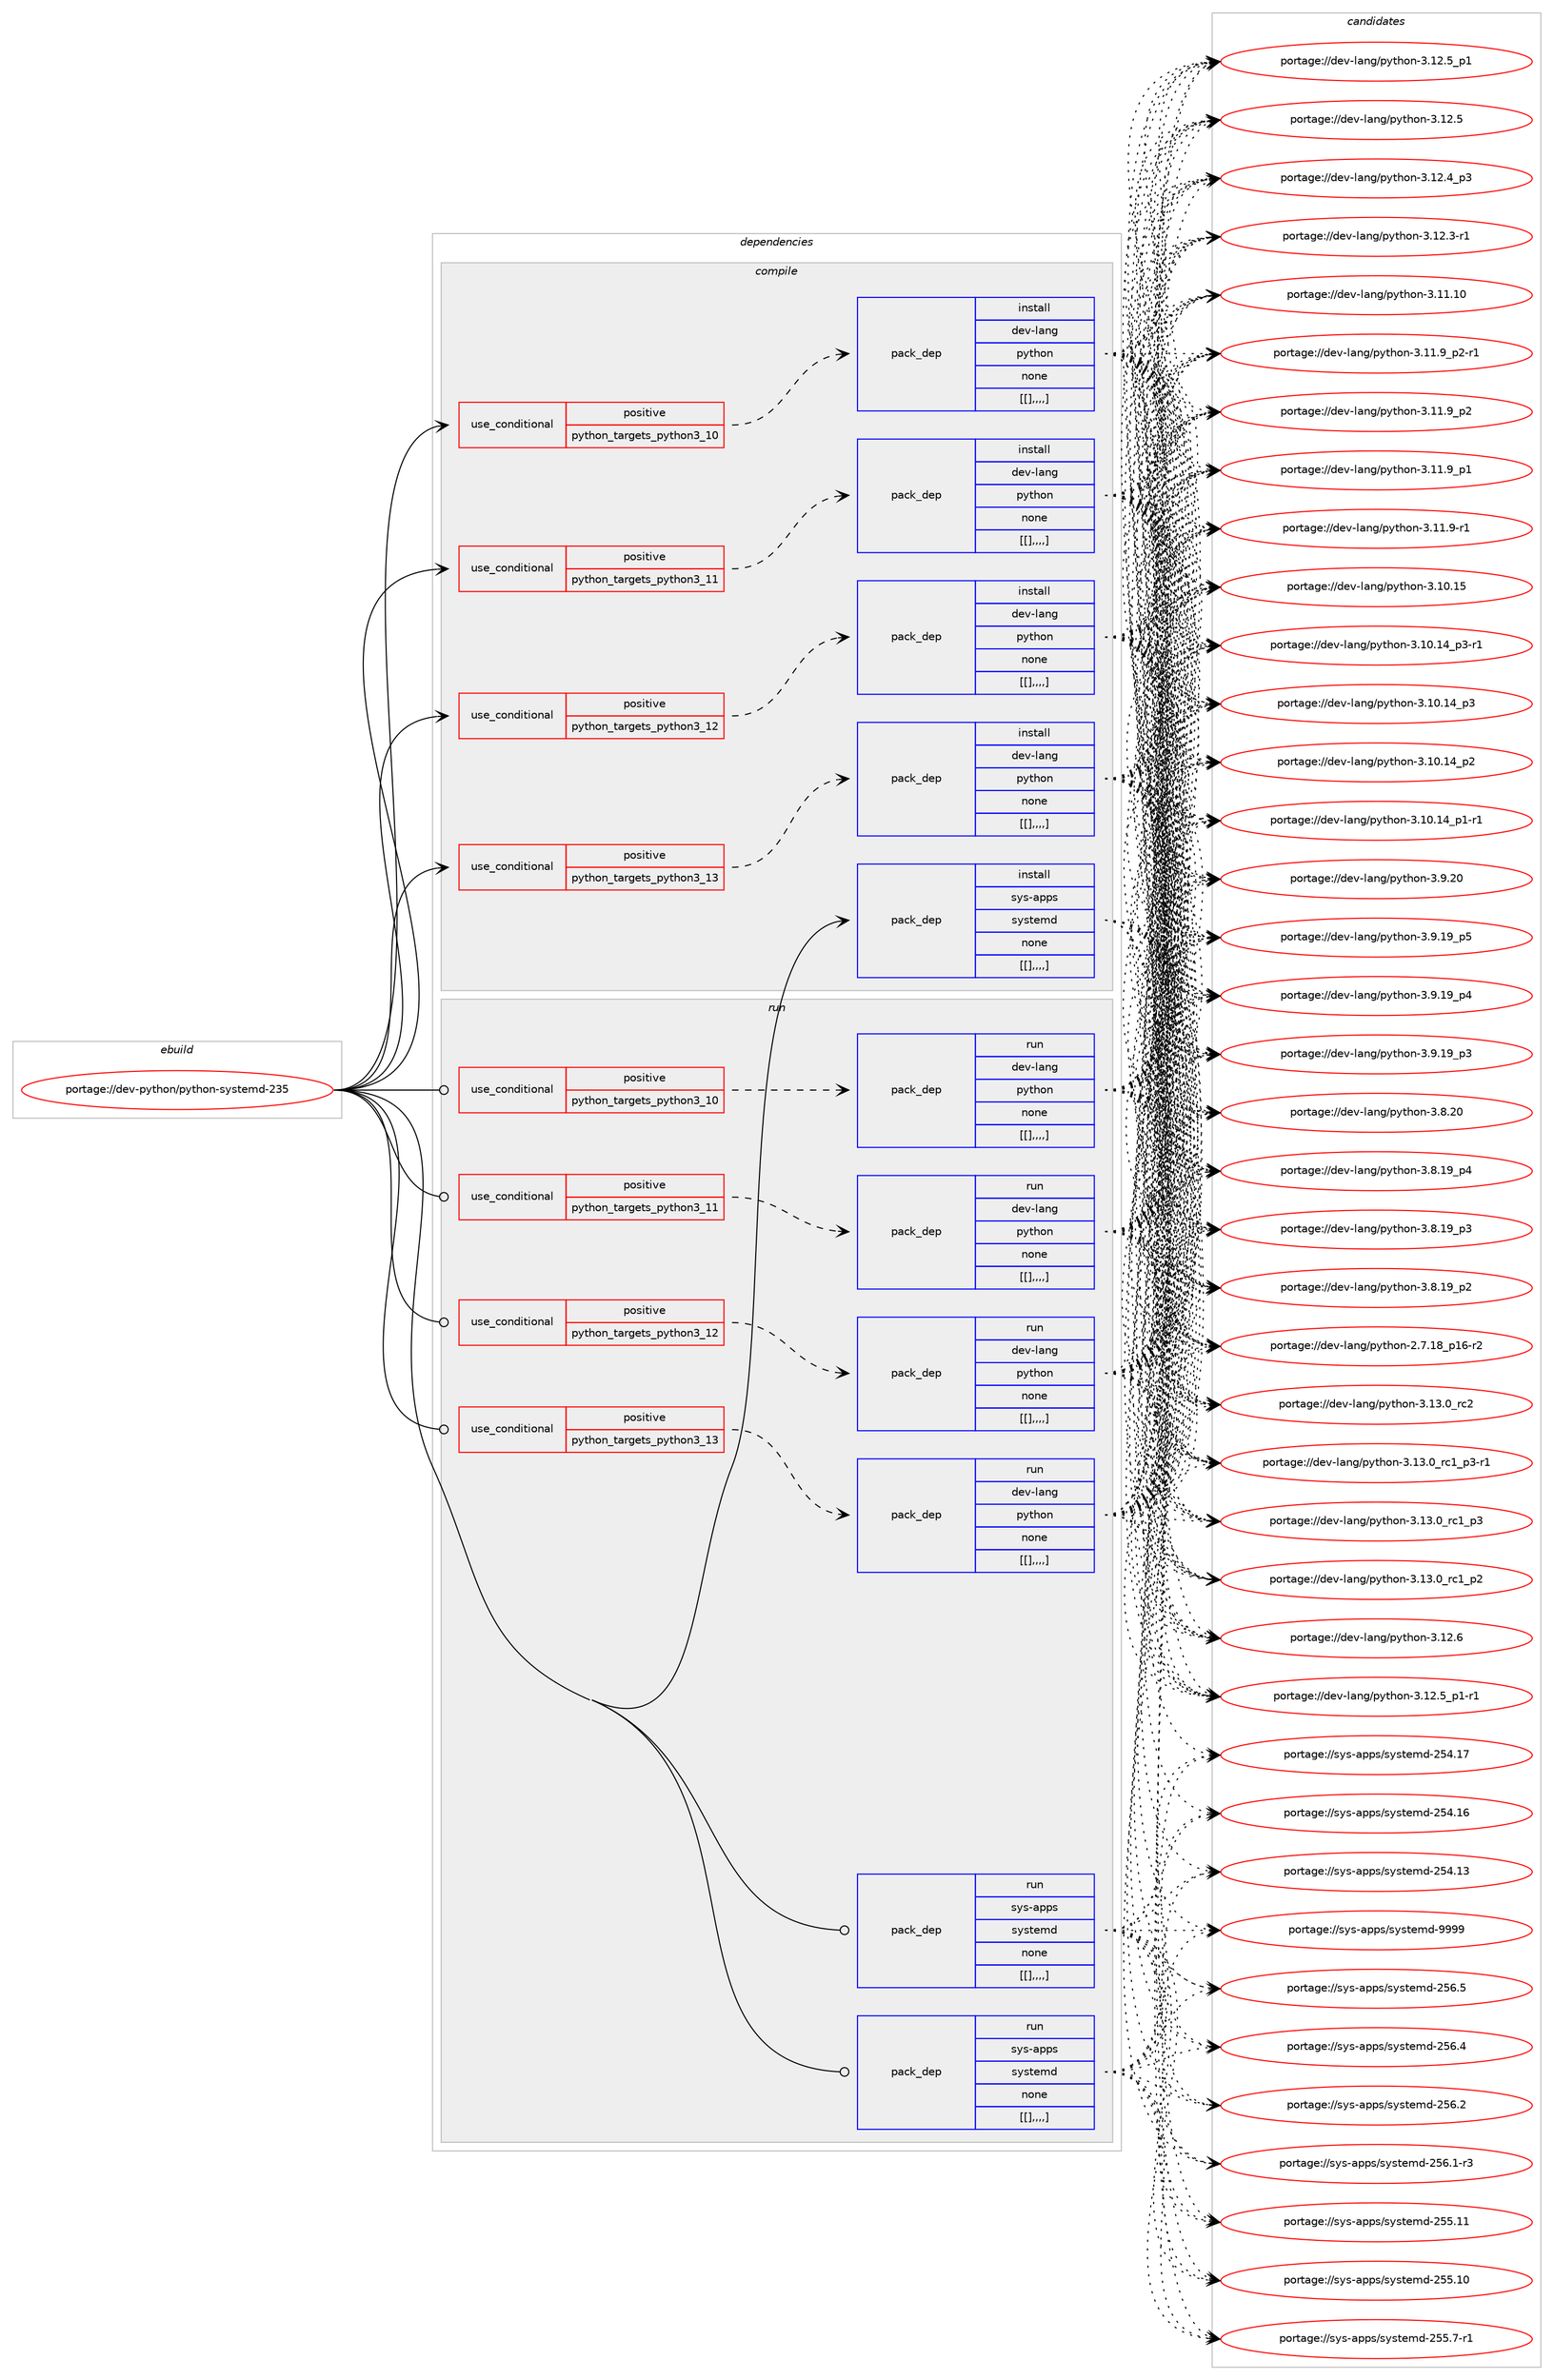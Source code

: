 digraph prolog {

# *************
# Graph options
# *************

newrank=true;
concentrate=true;
compound=true;
graph [rankdir=LR,fontname=Helvetica,fontsize=10,ranksep=1.5];#, ranksep=2.5, nodesep=0.2];
edge  [arrowhead=vee];
node  [fontname=Helvetica,fontsize=10];

# **********
# The ebuild
# **********

subgraph cluster_leftcol {
color=gray;
label=<<i>ebuild</i>>;
id [label="portage://dev-python/python-systemd-235", color=red, width=4, href="../dev-python/python-systemd-235.svg"];
}

# ****************
# The dependencies
# ****************

subgraph cluster_midcol {
color=gray;
label=<<i>dependencies</i>>;
subgraph cluster_compile {
fillcolor="#eeeeee";
style=filled;
label=<<i>compile</i>>;
subgraph cond39359 {
dependency162385 [label=<<TABLE BORDER="0" CELLBORDER="1" CELLSPACING="0" CELLPADDING="4"><TR><TD ROWSPAN="3" CELLPADDING="10">use_conditional</TD></TR><TR><TD>positive</TD></TR><TR><TD>python_targets_python3_10</TD></TR></TABLE>>, shape=none, color=red];
subgraph pack121768 {
dependency162386 [label=<<TABLE BORDER="0" CELLBORDER="1" CELLSPACING="0" CELLPADDING="4" WIDTH="220"><TR><TD ROWSPAN="6" CELLPADDING="30">pack_dep</TD></TR><TR><TD WIDTH="110">install</TD></TR><TR><TD>dev-lang</TD></TR><TR><TD>python</TD></TR><TR><TD>none</TD></TR><TR><TD>[[],,,,]</TD></TR></TABLE>>, shape=none, color=blue];
}
dependency162385:e -> dependency162386:w [weight=20,style="dashed",arrowhead="vee"];
}
id:e -> dependency162385:w [weight=20,style="solid",arrowhead="vee"];
subgraph cond39360 {
dependency162387 [label=<<TABLE BORDER="0" CELLBORDER="1" CELLSPACING="0" CELLPADDING="4"><TR><TD ROWSPAN="3" CELLPADDING="10">use_conditional</TD></TR><TR><TD>positive</TD></TR><TR><TD>python_targets_python3_11</TD></TR></TABLE>>, shape=none, color=red];
subgraph pack121769 {
dependency162388 [label=<<TABLE BORDER="0" CELLBORDER="1" CELLSPACING="0" CELLPADDING="4" WIDTH="220"><TR><TD ROWSPAN="6" CELLPADDING="30">pack_dep</TD></TR><TR><TD WIDTH="110">install</TD></TR><TR><TD>dev-lang</TD></TR><TR><TD>python</TD></TR><TR><TD>none</TD></TR><TR><TD>[[],,,,]</TD></TR></TABLE>>, shape=none, color=blue];
}
dependency162387:e -> dependency162388:w [weight=20,style="dashed",arrowhead="vee"];
}
id:e -> dependency162387:w [weight=20,style="solid",arrowhead="vee"];
subgraph cond39361 {
dependency162389 [label=<<TABLE BORDER="0" CELLBORDER="1" CELLSPACING="0" CELLPADDING="4"><TR><TD ROWSPAN="3" CELLPADDING="10">use_conditional</TD></TR><TR><TD>positive</TD></TR><TR><TD>python_targets_python3_12</TD></TR></TABLE>>, shape=none, color=red];
subgraph pack121770 {
dependency162390 [label=<<TABLE BORDER="0" CELLBORDER="1" CELLSPACING="0" CELLPADDING="4" WIDTH="220"><TR><TD ROWSPAN="6" CELLPADDING="30">pack_dep</TD></TR><TR><TD WIDTH="110">install</TD></TR><TR><TD>dev-lang</TD></TR><TR><TD>python</TD></TR><TR><TD>none</TD></TR><TR><TD>[[],,,,]</TD></TR></TABLE>>, shape=none, color=blue];
}
dependency162389:e -> dependency162390:w [weight=20,style="dashed",arrowhead="vee"];
}
id:e -> dependency162389:w [weight=20,style="solid",arrowhead="vee"];
subgraph cond39362 {
dependency162391 [label=<<TABLE BORDER="0" CELLBORDER="1" CELLSPACING="0" CELLPADDING="4"><TR><TD ROWSPAN="3" CELLPADDING="10">use_conditional</TD></TR><TR><TD>positive</TD></TR><TR><TD>python_targets_python3_13</TD></TR></TABLE>>, shape=none, color=red];
subgraph pack121771 {
dependency162392 [label=<<TABLE BORDER="0" CELLBORDER="1" CELLSPACING="0" CELLPADDING="4" WIDTH="220"><TR><TD ROWSPAN="6" CELLPADDING="30">pack_dep</TD></TR><TR><TD WIDTH="110">install</TD></TR><TR><TD>dev-lang</TD></TR><TR><TD>python</TD></TR><TR><TD>none</TD></TR><TR><TD>[[],,,,]</TD></TR></TABLE>>, shape=none, color=blue];
}
dependency162391:e -> dependency162392:w [weight=20,style="dashed",arrowhead="vee"];
}
id:e -> dependency162391:w [weight=20,style="solid",arrowhead="vee"];
subgraph pack121772 {
dependency162393 [label=<<TABLE BORDER="0" CELLBORDER="1" CELLSPACING="0" CELLPADDING="4" WIDTH="220"><TR><TD ROWSPAN="6" CELLPADDING="30">pack_dep</TD></TR><TR><TD WIDTH="110">install</TD></TR><TR><TD>sys-apps</TD></TR><TR><TD>systemd</TD></TR><TR><TD>none</TD></TR><TR><TD>[[],,,,]</TD></TR></TABLE>>, shape=none, color=blue];
}
id:e -> dependency162393:w [weight=20,style="solid",arrowhead="vee"];
}
subgraph cluster_compileandrun {
fillcolor="#eeeeee";
style=filled;
label=<<i>compile and run</i>>;
}
subgraph cluster_run {
fillcolor="#eeeeee";
style=filled;
label=<<i>run</i>>;
subgraph cond39363 {
dependency162394 [label=<<TABLE BORDER="0" CELLBORDER="1" CELLSPACING="0" CELLPADDING="4"><TR><TD ROWSPAN="3" CELLPADDING="10">use_conditional</TD></TR><TR><TD>positive</TD></TR><TR><TD>python_targets_python3_10</TD></TR></TABLE>>, shape=none, color=red];
subgraph pack121773 {
dependency162395 [label=<<TABLE BORDER="0" CELLBORDER="1" CELLSPACING="0" CELLPADDING="4" WIDTH="220"><TR><TD ROWSPAN="6" CELLPADDING="30">pack_dep</TD></TR><TR><TD WIDTH="110">run</TD></TR><TR><TD>dev-lang</TD></TR><TR><TD>python</TD></TR><TR><TD>none</TD></TR><TR><TD>[[],,,,]</TD></TR></TABLE>>, shape=none, color=blue];
}
dependency162394:e -> dependency162395:w [weight=20,style="dashed",arrowhead="vee"];
}
id:e -> dependency162394:w [weight=20,style="solid",arrowhead="odot"];
subgraph cond39364 {
dependency162396 [label=<<TABLE BORDER="0" CELLBORDER="1" CELLSPACING="0" CELLPADDING="4"><TR><TD ROWSPAN="3" CELLPADDING="10">use_conditional</TD></TR><TR><TD>positive</TD></TR><TR><TD>python_targets_python3_11</TD></TR></TABLE>>, shape=none, color=red];
subgraph pack121774 {
dependency162397 [label=<<TABLE BORDER="0" CELLBORDER="1" CELLSPACING="0" CELLPADDING="4" WIDTH="220"><TR><TD ROWSPAN="6" CELLPADDING="30">pack_dep</TD></TR><TR><TD WIDTH="110">run</TD></TR><TR><TD>dev-lang</TD></TR><TR><TD>python</TD></TR><TR><TD>none</TD></TR><TR><TD>[[],,,,]</TD></TR></TABLE>>, shape=none, color=blue];
}
dependency162396:e -> dependency162397:w [weight=20,style="dashed",arrowhead="vee"];
}
id:e -> dependency162396:w [weight=20,style="solid",arrowhead="odot"];
subgraph cond39365 {
dependency162398 [label=<<TABLE BORDER="0" CELLBORDER="1" CELLSPACING="0" CELLPADDING="4"><TR><TD ROWSPAN="3" CELLPADDING="10">use_conditional</TD></TR><TR><TD>positive</TD></TR><TR><TD>python_targets_python3_12</TD></TR></TABLE>>, shape=none, color=red];
subgraph pack121775 {
dependency162399 [label=<<TABLE BORDER="0" CELLBORDER="1" CELLSPACING="0" CELLPADDING="4" WIDTH="220"><TR><TD ROWSPAN="6" CELLPADDING="30">pack_dep</TD></TR><TR><TD WIDTH="110">run</TD></TR><TR><TD>dev-lang</TD></TR><TR><TD>python</TD></TR><TR><TD>none</TD></TR><TR><TD>[[],,,,]</TD></TR></TABLE>>, shape=none, color=blue];
}
dependency162398:e -> dependency162399:w [weight=20,style="dashed",arrowhead="vee"];
}
id:e -> dependency162398:w [weight=20,style="solid",arrowhead="odot"];
subgraph cond39366 {
dependency162400 [label=<<TABLE BORDER="0" CELLBORDER="1" CELLSPACING="0" CELLPADDING="4"><TR><TD ROWSPAN="3" CELLPADDING="10">use_conditional</TD></TR><TR><TD>positive</TD></TR><TR><TD>python_targets_python3_13</TD></TR></TABLE>>, shape=none, color=red];
subgraph pack121776 {
dependency162401 [label=<<TABLE BORDER="0" CELLBORDER="1" CELLSPACING="0" CELLPADDING="4" WIDTH="220"><TR><TD ROWSPAN="6" CELLPADDING="30">pack_dep</TD></TR><TR><TD WIDTH="110">run</TD></TR><TR><TD>dev-lang</TD></TR><TR><TD>python</TD></TR><TR><TD>none</TD></TR><TR><TD>[[],,,,]</TD></TR></TABLE>>, shape=none, color=blue];
}
dependency162400:e -> dependency162401:w [weight=20,style="dashed",arrowhead="vee"];
}
id:e -> dependency162400:w [weight=20,style="solid",arrowhead="odot"];
subgraph pack121777 {
dependency162402 [label=<<TABLE BORDER="0" CELLBORDER="1" CELLSPACING="0" CELLPADDING="4" WIDTH="220"><TR><TD ROWSPAN="6" CELLPADDING="30">pack_dep</TD></TR><TR><TD WIDTH="110">run</TD></TR><TR><TD>sys-apps</TD></TR><TR><TD>systemd</TD></TR><TR><TD>none</TD></TR><TR><TD>[[],,,,]</TD></TR></TABLE>>, shape=none, color=blue];
}
id:e -> dependency162402:w [weight=20,style="solid",arrowhead="odot"];
subgraph pack121778 {
dependency162403 [label=<<TABLE BORDER="0" CELLBORDER="1" CELLSPACING="0" CELLPADDING="4" WIDTH="220"><TR><TD ROWSPAN="6" CELLPADDING="30">pack_dep</TD></TR><TR><TD WIDTH="110">run</TD></TR><TR><TD>sys-apps</TD></TR><TR><TD>systemd</TD></TR><TR><TD>none</TD></TR><TR><TD>[[],,,,]</TD></TR></TABLE>>, shape=none, color=blue];
}
id:e -> dependency162403:w [weight=20,style="solid",arrowhead="odot"];
}
}

# **************
# The candidates
# **************

subgraph cluster_choices {
rank=same;
color=gray;
label=<<i>candidates</i>>;

subgraph choice121768 {
color=black;
nodesep=1;
choice10010111845108971101034711212111610411111045514649514648951149950 [label="portage://dev-lang/python-3.13.0_rc2", color=red, width=4,href="../dev-lang/python-3.13.0_rc2.svg"];
choice1001011184510897110103471121211161041111104551464951464895114994995112514511449 [label="portage://dev-lang/python-3.13.0_rc1_p3-r1", color=red, width=4,href="../dev-lang/python-3.13.0_rc1_p3-r1.svg"];
choice100101118451089711010347112121116104111110455146495146489511499499511251 [label="portage://dev-lang/python-3.13.0_rc1_p3", color=red, width=4,href="../dev-lang/python-3.13.0_rc1_p3.svg"];
choice100101118451089711010347112121116104111110455146495146489511499499511250 [label="portage://dev-lang/python-3.13.0_rc1_p2", color=red, width=4,href="../dev-lang/python-3.13.0_rc1_p2.svg"];
choice10010111845108971101034711212111610411111045514649504654 [label="portage://dev-lang/python-3.12.6", color=red, width=4,href="../dev-lang/python-3.12.6.svg"];
choice1001011184510897110103471121211161041111104551464950465395112494511449 [label="portage://dev-lang/python-3.12.5_p1-r1", color=red, width=4,href="../dev-lang/python-3.12.5_p1-r1.svg"];
choice100101118451089711010347112121116104111110455146495046539511249 [label="portage://dev-lang/python-3.12.5_p1", color=red, width=4,href="../dev-lang/python-3.12.5_p1.svg"];
choice10010111845108971101034711212111610411111045514649504653 [label="portage://dev-lang/python-3.12.5", color=red, width=4,href="../dev-lang/python-3.12.5.svg"];
choice100101118451089711010347112121116104111110455146495046529511251 [label="portage://dev-lang/python-3.12.4_p3", color=red, width=4,href="../dev-lang/python-3.12.4_p3.svg"];
choice100101118451089711010347112121116104111110455146495046514511449 [label="portage://dev-lang/python-3.12.3-r1", color=red, width=4,href="../dev-lang/python-3.12.3-r1.svg"];
choice1001011184510897110103471121211161041111104551464949464948 [label="portage://dev-lang/python-3.11.10", color=red, width=4,href="../dev-lang/python-3.11.10.svg"];
choice1001011184510897110103471121211161041111104551464949465795112504511449 [label="portage://dev-lang/python-3.11.9_p2-r1", color=red, width=4,href="../dev-lang/python-3.11.9_p2-r1.svg"];
choice100101118451089711010347112121116104111110455146494946579511250 [label="portage://dev-lang/python-3.11.9_p2", color=red, width=4,href="../dev-lang/python-3.11.9_p2.svg"];
choice100101118451089711010347112121116104111110455146494946579511249 [label="portage://dev-lang/python-3.11.9_p1", color=red, width=4,href="../dev-lang/python-3.11.9_p1.svg"];
choice100101118451089711010347112121116104111110455146494946574511449 [label="portage://dev-lang/python-3.11.9-r1", color=red, width=4,href="../dev-lang/python-3.11.9-r1.svg"];
choice1001011184510897110103471121211161041111104551464948464953 [label="portage://dev-lang/python-3.10.15", color=red, width=4,href="../dev-lang/python-3.10.15.svg"];
choice100101118451089711010347112121116104111110455146494846495295112514511449 [label="portage://dev-lang/python-3.10.14_p3-r1", color=red, width=4,href="../dev-lang/python-3.10.14_p3-r1.svg"];
choice10010111845108971101034711212111610411111045514649484649529511251 [label="portage://dev-lang/python-3.10.14_p3", color=red, width=4,href="../dev-lang/python-3.10.14_p3.svg"];
choice10010111845108971101034711212111610411111045514649484649529511250 [label="portage://dev-lang/python-3.10.14_p2", color=red, width=4,href="../dev-lang/python-3.10.14_p2.svg"];
choice100101118451089711010347112121116104111110455146494846495295112494511449 [label="portage://dev-lang/python-3.10.14_p1-r1", color=red, width=4,href="../dev-lang/python-3.10.14_p1-r1.svg"];
choice10010111845108971101034711212111610411111045514657465048 [label="portage://dev-lang/python-3.9.20", color=red, width=4,href="../dev-lang/python-3.9.20.svg"];
choice100101118451089711010347112121116104111110455146574649579511253 [label="portage://dev-lang/python-3.9.19_p5", color=red, width=4,href="../dev-lang/python-3.9.19_p5.svg"];
choice100101118451089711010347112121116104111110455146574649579511252 [label="portage://dev-lang/python-3.9.19_p4", color=red, width=4,href="../dev-lang/python-3.9.19_p4.svg"];
choice100101118451089711010347112121116104111110455146574649579511251 [label="portage://dev-lang/python-3.9.19_p3", color=red, width=4,href="../dev-lang/python-3.9.19_p3.svg"];
choice10010111845108971101034711212111610411111045514656465048 [label="portage://dev-lang/python-3.8.20", color=red, width=4,href="../dev-lang/python-3.8.20.svg"];
choice100101118451089711010347112121116104111110455146564649579511252 [label="portage://dev-lang/python-3.8.19_p4", color=red, width=4,href="../dev-lang/python-3.8.19_p4.svg"];
choice100101118451089711010347112121116104111110455146564649579511251 [label="portage://dev-lang/python-3.8.19_p3", color=red, width=4,href="../dev-lang/python-3.8.19_p3.svg"];
choice100101118451089711010347112121116104111110455146564649579511250 [label="portage://dev-lang/python-3.8.19_p2", color=red, width=4,href="../dev-lang/python-3.8.19_p2.svg"];
choice100101118451089711010347112121116104111110455046554649569511249544511450 [label="portage://dev-lang/python-2.7.18_p16-r2", color=red, width=4,href="../dev-lang/python-2.7.18_p16-r2.svg"];
dependency162386:e -> choice10010111845108971101034711212111610411111045514649514648951149950:w [style=dotted,weight="100"];
dependency162386:e -> choice1001011184510897110103471121211161041111104551464951464895114994995112514511449:w [style=dotted,weight="100"];
dependency162386:e -> choice100101118451089711010347112121116104111110455146495146489511499499511251:w [style=dotted,weight="100"];
dependency162386:e -> choice100101118451089711010347112121116104111110455146495146489511499499511250:w [style=dotted,weight="100"];
dependency162386:e -> choice10010111845108971101034711212111610411111045514649504654:w [style=dotted,weight="100"];
dependency162386:e -> choice1001011184510897110103471121211161041111104551464950465395112494511449:w [style=dotted,weight="100"];
dependency162386:e -> choice100101118451089711010347112121116104111110455146495046539511249:w [style=dotted,weight="100"];
dependency162386:e -> choice10010111845108971101034711212111610411111045514649504653:w [style=dotted,weight="100"];
dependency162386:e -> choice100101118451089711010347112121116104111110455146495046529511251:w [style=dotted,weight="100"];
dependency162386:e -> choice100101118451089711010347112121116104111110455146495046514511449:w [style=dotted,weight="100"];
dependency162386:e -> choice1001011184510897110103471121211161041111104551464949464948:w [style=dotted,weight="100"];
dependency162386:e -> choice1001011184510897110103471121211161041111104551464949465795112504511449:w [style=dotted,weight="100"];
dependency162386:e -> choice100101118451089711010347112121116104111110455146494946579511250:w [style=dotted,weight="100"];
dependency162386:e -> choice100101118451089711010347112121116104111110455146494946579511249:w [style=dotted,weight="100"];
dependency162386:e -> choice100101118451089711010347112121116104111110455146494946574511449:w [style=dotted,weight="100"];
dependency162386:e -> choice1001011184510897110103471121211161041111104551464948464953:w [style=dotted,weight="100"];
dependency162386:e -> choice100101118451089711010347112121116104111110455146494846495295112514511449:w [style=dotted,weight="100"];
dependency162386:e -> choice10010111845108971101034711212111610411111045514649484649529511251:w [style=dotted,weight="100"];
dependency162386:e -> choice10010111845108971101034711212111610411111045514649484649529511250:w [style=dotted,weight="100"];
dependency162386:e -> choice100101118451089711010347112121116104111110455146494846495295112494511449:w [style=dotted,weight="100"];
dependency162386:e -> choice10010111845108971101034711212111610411111045514657465048:w [style=dotted,weight="100"];
dependency162386:e -> choice100101118451089711010347112121116104111110455146574649579511253:w [style=dotted,weight="100"];
dependency162386:e -> choice100101118451089711010347112121116104111110455146574649579511252:w [style=dotted,weight="100"];
dependency162386:e -> choice100101118451089711010347112121116104111110455146574649579511251:w [style=dotted,weight="100"];
dependency162386:e -> choice10010111845108971101034711212111610411111045514656465048:w [style=dotted,weight="100"];
dependency162386:e -> choice100101118451089711010347112121116104111110455146564649579511252:w [style=dotted,weight="100"];
dependency162386:e -> choice100101118451089711010347112121116104111110455146564649579511251:w [style=dotted,weight="100"];
dependency162386:e -> choice100101118451089711010347112121116104111110455146564649579511250:w [style=dotted,weight="100"];
dependency162386:e -> choice100101118451089711010347112121116104111110455046554649569511249544511450:w [style=dotted,weight="100"];
}
subgraph choice121769 {
color=black;
nodesep=1;
choice10010111845108971101034711212111610411111045514649514648951149950 [label="portage://dev-lang/python-3.13.0_rc2", color=red, width=4,href="../dev-lang/python-3.13.0_rc2.svg"];
choice1001011184510897110103471121211161041111104551464951464895114994995112514511449 [label="portage://dev-lang/python-3.13.0_rc1_p3-r1", color=red, width=4,href="../dev-lang/python-3.13.0_rc1_p3-r1.svg"];
choice100101118451089711010347112121116104111110455146495146489511499499511251 [label="portage://dev-lang/python-3.13.0_rc1_p3", color=red, width=4,href="../dev-lang/python-3.13.0_rc1_p3.svg"];
choice100101118451089711010347112121116104111110455146495146489511499499511250 [label="portage://dev-lang/python-3.13.0_rc1_p2", color=red, width=4,href="../dev-lang/python-3.13.0_rc1_p2.svg"];
choice10010111845108971101034711212111610411111045514649504654 [label="portage://dev-lang/python-3.12.6", color=red, width=4,href="../dev-lang/python-3.12.6.svg"];
choice1001011184510897110103471121211161041111104551464950465395112494511449 [label="portage://dev-lang/python-3.12.5_p1-r1", color=red, width=4,href="../dev-lang/python-3.12.5_p1-r1.svg"];
choice100101118451089711010347112121116104111110455146495046539511249 [label="portage://dev-lang/python-3.12.5_p1", color=red, width=4,href="../dev-lang/python-3.12.5_p1.svg"];
choice10010111845108971101034711212111610411111045514649504653 [label="portage://dev-lang/python-3.12.5", color=red, width=4,href="../dev-lang/python-3.12.5.svg"];
choice100101118451089711010347112121116104111110455146495046529511251 [label="portage://dev-lang/python-3.12.4_p3", color=red, width=4,href="../dev-lang/python-3.12.4_p3.svg"];
choice100101118451089711010347112121116104111110455146495046514511449 [label="portage://dev-lang/python-3.12.3-r1", color=red, width=4,href="../dev-lang/python-3.12.3-r1.svg"];
choice1001011184510897110103471121211161041111104551464949464948 [label="portage://dev-lang/python-3.11.10", color=red, width=4,href="../dev-lang/python-3.11.10.svg"];
choice1001011184510897110103471121211161041111104551464949465795112504511449 [label="portage://dev-lang/python-3.11.9_p2-r1", color=red, width=4,href="../dev-lang/python-3.11.9_p2-r1.svg"];
choice100101118451089711010347112121116104111110455146494946579511250 [label="portage://dev-lang/python-3.11.9_p2", color=red, width=4,href="../dev-lang/python-3.11.9_p2.svg"];
choice100101118451089711010347112121116104111110455146494946579511249 [label="portage://dev-lang/python-3.11.9_p1", color=red, width=4,href="../dev-lang/python-3.11.9_p1.svg"];
choice100101118451089711010347112121116104111110455146494946574511449 [label="portage://dev-lang/python-3.11.9-r1", color=red, width=4,href="../dev-lang/python-3.11.9-r1.svg"];
choice1001011184510897110103471121211161041111104551464948464953 [label="portage://dev-lang/python-3.10.15", color=red, width=4,href="../dev-lang/python-3.10.15.svg"];
choice100101118451089711010347112121116104111110455146494846495295112514511449 [label="portage://dev-lang/python-3.10.14_p3-r1", color=red, width=4,href="../dev-lang/python-3.10.14_p3-r1.svg"];
choice10010111845108971101034711212111610411111045514649484649529511251 [label="portage://dev-lang/python-3.10.14_p3", color=red, width=4,href="../dev-lang/python-3.10.14_p3.svg"];
choice10010111845108971101034711212111610411111045514649484649529511250 [label="portage://dev-lang/python-3.10.14_p2", color=red, width=4,href="../dev-lang/python-3.10.14_p2.svg"];
choice100101118451089711010347112121116104111110455146494846495295112494511449 [label="portage://dev-lang/python-3.10.14_p1-r1", color=red, width=4,href="../dev-lang/python-3.10.14_p1-r1.svg"];
choice10010111845108971101034711212111610411111045514657465048 [label="portage://dev-lang/python-3.9.20", color=red, width=4,href="../dev-lang/python-3.9.20.svg"];
choice100101118451089711010347112121116104111110455146574649579511253 [label="portage://dev-lang/python-3.9.19_p5", color=red, width=4,href="../dev-lang/python-3.9.19_p5.svg"];
choice100101118451089711010347112121116104111110455146574649579511252 [label="portage://dev-lang/python-3.9.19_p4", color=red, width=4,href="../dev-lang/python-3.9.19_p4.svg"];
choice100101118451089711010347112121116104111110455146574649579511251 [label="portage://dev-lang/python-3.9.19_p3", color=red, width=4,href="../dev-lang/python-3.9.19_p3.svg"];
choice10010111845108971101034711212111610411111045514656465048 [label="portage://dev-lang/python-3.8.20", color=red, width=4,href="../dev-lang/python-3.8.20.svg"];
choice100101118451089711010347112121116104111110455146564649579511252 [label="portage://dev-lang/python-3.8.19_p4", color=red, width=4,href="../dev-lang/python-3.8.19_p4.svg"];
choice100101118451089711010347112121116104111110455146564649579511251 [label="portage://dev-lang/python-3.8.19_p3", color=red, width=4,href="../dev-lang/python-3.8.19_p3.svg"];
choice100101118451089711010347112121116104111110455146564649579511250 [label="portage://dev-lang/python-3.8.19_p2", color=red, width=4,href="../dev-lang/python-3.8.19_p2.svg"];
choice100101118451089711010347112121116104111110455046554649569511249544511450 [label="portage://dev-lang/python-2.7.18_p16-r2", color=red, width=4,href="../dev-lang/python-2.7.18_p16-r2.svg"];
dependency162388:e -> choice10010111845108971101034711212111610411111045514649514648951149950:w [style=dotted,weight="100"];
dependency162388:e -> choice1001011184510897110103471121211161041111104551464951464895114994995112514511449:w [style=dotted,weight="100"];
dependency162388:e -> choice100101118451089711010347112121116104111110455146495146489511499499511251:w [style=dotted,weight="100"];
dependency162388:e -> choice100101118451089711010347112121116104111110455146495146489511499499511250:w [style=dotted,weight="100"];
dependency162388:e -> choice10010111845108971101034711212111610411111045514649504654:w [style=dotted,weight="100"];
dependency162388:e -> choice1001011184510897110103471121211161041111104551464950465395112494511449:w [style=dotted,weight="100"];
dependency162388:e -> choice100101118451089711010347112121116104111110455146495046539511249:w [style=dotted,weight="100"];
dependency162388:e -> choice10010111845108971101034711212111610411111045514649504653:w [style=dotted,weight="100"];
dependency162388:e -> choice100101118451089711010347112121116104111110455146495046529511251:w [style=dotted,weight="100"];
dependency162388:e -> choice100101118451089711010347112121116104111110455146495046514511449:w [style=dotted,weight="100"];
dependency162388:e -> choice1001011184510897110103471121211161041111104551464949464948:w [style=dotted,weight="100"];
dependency162388:e -> choice1001011184510897110103471121211161041111104551464949465795112504511449:w [style=dotted,weight="100"];
dependency162388:e -> choice100101118451089711010347112121116104111110455146494946579511250:w [style=dotted,weight="100"];
dependency162388:e -> choice100101118451089711010347112121116104111110455146494946579511249:w [style=dotted,weight="100"];
dependency162388:e -> choice100101118451089711010347112121116104111110455146494946574511449:w [style=dotted,weight="100"];
dependency162388:e -> choice1001011184510897110103471121211161041111104551464948464953:w [style=dotted,weight="100"];
dependency162388:e -> choice100101118451089711010347112121116104111110455146494846495295112514511449:w [style=dotted,weight="100"];
dependency162388:e -> choice10010111845108971101034711212111610411111045514649484649529511251:w [style=dotted,weight="100"];
dependency162388:e -> choice10010111845108971101034711212111610411111045514649484649529511250:w [style=dotted,weight="100"];
dependency162388:e -> choice100101118451089711010347112121116104111110455146494846495295112494511449:w [style=dotted,weight="100"];
dependency162388:e -> choice10010111845108971101034711212111610411111045514657465048:w [style=dotted,weight="100"];
dependency162388:e -> choice100101118451089711010347112121116104111110455146574649579511253:w [style=dotted,weight="100"];
dependency162388:e -> choice100101118451089711010347112121116104111110455146574649579511252:w [style=dotted,weight="100"];
dependency162388:e -> choice100101118451089711010347112121116104111110455146574649579511251:w [style=dotted,weight="100"];
dependency162388:e -> choice10010111845108971101034711212111610411111045514656465048:w [style=dotted,weight="100"];
dependency162388:e -> choice100101118451089711010347112121116104111110455146564649579511252:w [style=dotted,weight="100"];
dependency162388:e -> choice100101118451089711010347112121116104111110455146564649579511251:w [style=dotted,weight="100"];
dependency162388:e -> choice100101118451089711010347112121116104111110455146564649579511250:w [style=dotted,weight="100"];
dependency162388:e -> choice100101118451089711010347112121116104111110455046554649569511249544511450:w [style=dotted,weight="100"];
}
subgraph choice121770 {
color=black;
nodesep=1;
choice10010111845108971101034711212111610411111045514649514648951149950 [label="portage://dev-lang/python-3.13.0_rc2", color=red, width=4,href="../dev-lang/python-3.13.0_rc2.svg"];
choice1001011184510897110103471121211161041111104551464951464895114994995112514511449 [label="portage://dev-lang/python-3.13.0_rc1_p3-r1", color=red, width=4,href="../dev-lang/python-3.13.0_rc1_p3-r1.svg"];
choice100101118451089711010347112121116104111110455146495146489511499499511251 [label="portage://dev-lang/python-3.13.0_rc1_p3", color=red, width=4,href="../dev-lang/python-3.13.0_rc1_p3.svg"];
choice100101118451089711010347112121116104111110455146495146489511499499511250 [label="portage://dev-lang/python-3.13.0_rc1_p2", color=red, width=4,href="../dev-lang/python-3.13.0_rc1_p2.svg"];
choice10010111845108971101034711212111610411111045514649504654 [label="portage://dev-lang/python-3.12.6", color=red, width=4,href="../dev-lang/python-3.12.6.svg"];
choice1001011184510897110103471121211161041111104551464950465395112494511449 [label="portage://dev-lang/python-3.12.5_p1-r1", color=red, width=4,href="../dev-lang/python-3.12.5_p1-r1.svg"];
choice100101118451089711010347112121116104111110455146495046539511249 [label="portage://dev-lang/python-3.12.5_p1", color=red, width=4,href="../dev-lang/python-3.12.5_p1.svg"];
choice10010111845108971101034711212111610411111045514649504653 [label="portage://dev-lang/python-3.12.5", color=red, width=4,href="../dev-lang/python-3.12.5.svg"];
choice100101118451089711010347112121116104111110455146495046529511251 [label="portage://dev-lang/python-3.12.4_p3", color=red, width=4,href="../dev-lang/python-3.12.4_p3.svg"];
choice100101118451089711010347112121116104111110455146495046514511449 [label="portage://dev-lang/python-3.12.3-r1", color=red, width=4,href="../dev-lang/python-3.12.3-r1.svg"];
choice1001011184510897110103471121211161041111104551464949464948 [label="portage://dev-lang/python-3.11.10", color=red, width=4,href="../dev-lang/python-3.11.10.svg"];
choice1001011184510897110103471121211161041111104551464949465795112504511449 [label="portage://dev-lang/python-3.11.9_p2-r1", color=red, width=4,href="../dev-lang/python-3.11.9_p2-r1.svg"];
choice100101118451089711010347112121116104111110455146494946579511250 [label="portage://dev-lang/python-3.11.9_p2", color=red, width=4,href="../dev-lang/python-3.11.9_p2.svg"];
choice100101118451089711010347112121116104111110455146494946579511249 [label="portage://dev-lang/python-3.11.9_p1", color=red, width=4,href="../dev-lang/python-3.11.9_p1.svg"];
choice100101118451089711010347112121116104111110455146494946574511449 [label="portage://dev-lang/python-3.11.9-r1", color=red, width=4,href="../dev-lang/python-3.11.9-r1.svg"];
choice1001011184510897110103471121211161041111104551464948464953 [label="portage://dev-lang/python-3.10.15", color=red, width=4,href="../dev-lang/python-3.10.15.svg"];
choice100101118451089711010347112121116104111110455146494846495295112514511449 [label="portage://dev-lang/python-3.10.14_p3-r1", color=red, width=4,href="../dev-lang/python-3.10.14_p3-r1.svg"];
choice10010111845108971101034711212111610411111045514649484649529511251 [label="portage://dev-lang/python-3.10.14_p3", color=red, width=4,href="../dev-lang/python-3.10.14_p3.svg"];
choice10010111845108971101034711212111610411111045514649484649529511250 [label="portage://dev-lang/python-3.10.14_p2", color=red, width=4,href="../dev-lang/python-3.10.14_p2.svg"];
choice100101118451089711010347112121116104111110455146494846495295112494511449 [label="portage://dev-lang/python-3.10.14_p1-r1", color=red, width=4,href="../dev-lang/python-3.10.14_p1-r1.svg"];
choice10010111845108971101034711212111610411111045514657465048 [label="portage://dev-lang/python-3.9.20", color=red, width=4,href="../dev-lang/python-3.9.20.svg"];
choice100101118451089711010347112121116104111110455146574649579511253 [label="portage://dev-lang/python-3.9.19_p5", color=red, width=4,href="../dev-lang/python-3.9.19_p5.svg"];
choice100101118451089711010347112121116104111110455146574649579511252 [label="portage://dev-lang/python-3.9.19_p4", color=red, width=4,href="../dev-lang/python-3.9.19_p4.svg"];
choice100101118451089711010347112121116104111110455146574649579511251 [label="portage://dev-lang/python-3.9.19_p3", color=red, width=4,href="../dev-lang/python-3.9.19_p3.svg"];
choice10010111845108971101034711212111610411111045514656465048 [label="portage://dev-lang/python-3.8.20", color=red, width=4,href="../dev-lang/python-3.8.20.svg"];
choice100101118451089711010347112121116104111110455146564649579511252 [label="portage://dev-lang/python-3.8.19_p4", color=red, width=4,href="../dev-lang/python-3.8.19_p4.svg"];
choice100101118451089711010347112121116104111110455146564649579511251 [label="portage://dev-lang/python-3.8.19_p3", color=red, width=4,href="../dev-lang/python-3.8.19_p3.svg"];
choice100101118451089711010347112121116104111110455146564649579511250 [label="portage://dev-lang/python-3.8.19_p2", color=red, width=4,href="../dev-lang/python-3.8.19_p2.svg"];
choice100101118451089711010347112121116104111110455046554649569511249544511450 [label="portage://dev-lang/python-2.7.18_p16-r2", color=red, width=4,href="../dev-lang/python-2.7.18_p16-r2.svg"];
dependency162390:e -> choice10010111845108971101034711212111610411111045514649514648951149950:w [style=dotted,weight="100"];
dependency162390:e -> choice1001011184510897110103471121211161041111104551464951464895114994995112514511449:w [style=dotted,weight="100"];
dependency162390:e -> choice100101118451089711010347112121116104111110455146495146489511499499511251:w [style=dotted,weight="100"];
dependency162390:e -> choice100101118451089711010347112121116104111110455146495146489511499499511250:w [style=dotted,weight="100"];
dependency162390:e -> choice10010111845108971101034711212111610411111045514649504654:w [style=dotted,weight="100"];
dependency162390:e -> choice1001011184510897110103471121211161041111104551464950465395112494511449:w [style=dotted,weight="100"];
dependency162390:e -> choice100101118451089711010347112121116104111110455146495046539511249:w [style=dotted,weight="100"];
dependency162390:e -> choice10010111845108971101034711212111610411111045514649504653:w [style=dotted,weight="100"];
dependency162390:e -> choice100101118451089711010347112121116104111110455146495046529511251:w [style=dotted,weight="100"];
dependency162390:e -> choice100101118451089711010347112121116104111110455146495046514511449:w [style=dotted,weight="100"];
dependency162390:e -> choice1001011184510897110103471121211161041111104551464949464948:w [style=dotted,weight="100"];
dependency162390:e -> choice1001011184510897110103471121211161041111104551464949465795112504511449:w [style=dotted,weight="100"];
dependency162390:e -> choice100101118451089711010347112121116104111110455146494946579511250:w [style=dotted,weight="100"];
dependency162390:e -> choice100101118451089711010347112121116104111110455146494946579511249:w [style=dotted,weight="100"];
dependency162390:e -> choice100101118451089711010347112121116104111110455146494946574511449:w [style=dotted,weight="100"];
dependency162390:e -> choice1001011184510897110103471121211161041111104551464948464953:w [style=dotted,weight="100"];
dependency162390:e -> choice100101118451089711010347112121116104111110455146494846495295112514511449:w [style=dotted,weight="100"];
dependency162390:e -> choice10010111845108971101034711212111610411111045514649484649529511251:w [style=dotted,weight="100"];
dependency162390:e -> choice10010111845108971101034711212111610411111045514649484649529511250:w [style=dotted,weight="100"];
dependency162390:e -> choice100101118451089711010347112121116104111110455146494846495295112494511449:w [style=dotted,weight="100"];
dependency162390:e -> choice10010111845108971101034711212111610411111045514657465048:w [style=dotted,weight="100"];
dependency162390:e -> choice100101118451089711010347112121116104111110455146574649579511253:w [style=dotted,weight="100"];
dependency162390:e -> choice100101118451089711010347112121116104111110455146574649579511252:w [style=dotted,weight="100"];
dependency162390:e -> choice100101118451089711010347112121116104111110455146574649579511251:w [style=dotted,weight="100"];
dependency162390:e -> choice10010111845108971101034711212111610411111045514656465048:w [style=dotted,weight="100"];
dependency162390:e -> choice100101118451089711010347112121116104111110455146564649579511252:w [style=dotted,weight="100"];
dependency162390:e -> choice100101118451089711010347112121116104111110455146564649579511251:w [style=dotted,weight="100"];
dependency162390:e -> choice100101118451089711010347112121116104111110455146564649579511250:w [style=dotted,weight="100"];
dependency162390:e -> choice100101118451089711010347112121116104111110455046554649569511249544511450:w [style=dotted,weight="100"];
}
subgraph choice121771 {
color=black;
nodesep=1;
choice10010111845108971101034711212111610411111045514649514648951149950 [label="portage://dev-lang/python-3.13.0_rc2", color=red, width=4,href="../dev-lang/python-3.13.0_rc2.svg"];
choice1001011184510897110103471121211161041111104551464951464895114994995112514511449 [label="portage://dev-lang/python-3.13.0_rc1_p3-r1", color=red, width=4,href="../dev-lang/python-3.13.0_rc1_p3-r1.svg"];
choice100101118451089711010347112121116104111110455146495146489511499499511251 [label="portage://dev-lang/python-3.13.0_rc1_p3", color=red, width=4,href="../dev-lang/python-3.13.0_rc1_p3.svg"];
choice100101118451089711010347112121116104111110455146495146489511499499511250 [label="portage://dev-lang/python-3.13.0_rc1_p2", color=red, width=4,href="../dev-lang/python-3.13.0_rc1_p2.svg"];
choice10010111845108971101034711212111610411111045514649504654 [label="portage://dev-lang/python-3.12.6", color=red, width=4,href="../dev-lang/python-3.12.6.svg"];
choice1001011184510897110103471121211161041111104551464950465395112494511449 [label="portage://dev-lang/python-3.12.5_p1-r1", color=red, width=4,href="../dev-lang/python-3.12.5_p1-r1.svg"];
choice100101118451089711010347112121116104111110455146495046539511249 [label="portage://dev-lang/python-3.12.5_p1", color=red, width=4,href="../dev-lang/python-3.12.5_p1.svg"];
choice10010111845108971101034711212111610411111045514649504653 [label="portage://dev-lang/python-3.12.5", color=red, width=4,href="../dev-lang/python-3.12.5.svg"];
choice100101118451089711010347112121116104111110455146495046529511251 [label="portage://dev-lang/python-3.12.4_p3", color=red, width=4,href="../dev-lang/python-3.12.4_p3.svg"];
choice100101118451089711010347112121116104111110455146495046514511449 [label="portage://dev-lang/python-3.12.3-r1", color=red, width=4,href="../dev-lang/python-3.12.3-r1.svg"];
choice1001011184510897110103471121211161041111104551464949464948 [label="portage://dev-lang/python-3.11.10", color=red, width=4,href="../dev-lang/python-3.11.10.svg"];
choice1001011184510897110103471121211161041111104551464949465795112504511449 [label="portage://dev-lang/python-3.11.9_p2-r1", color=red, width=4,href="../dev-lang/python-3.11.9_p2-r1.svg"];
choice100101118451089711010347112121116104111110455146494946579511250 [label="portage://dev-lang/python-3.11.9_p2", color=red, width=4,href="../dev-lang/python-3.11.9_p2.svg"];
choice100101118451089711010347112121116104111110455146494946579511249 [label="portage://dev-lang/python-3.11.9_p1", color=red, width=4,href="../dev-lang/python-3.11.9_p1.svg"];
choice100101118451089711010347112121116104111110455146494946574511449 [label="portage://dev-lang/python-3.11.9-r1", color=red, width=4,href="../dev-lang/python-3.11.9-r1.svg"];
choice1001011184510897110103471121211161041111104551464948464953 [label="portage://dev-lang/python-3.10.15", color=red, width=4,href="../dev-lang/python-3.10.15.svg"];
choice100101118451089711010347112121116104111110455146494846495295112514511449 [label="portage://dev-lang/python-3.10.14_p3-r1", color=red, width=4,href="../dev-lang/python-3.10.14_p3-r1.svg"];
choice10010111845108971101034711212111610411111045514649484649529511251 [label="portage://dev-lang/python-3.10.14_p3", color=red, width=4,href="../dev-lang/python-3.10.14_p3.svg"];
choice10010111845108971101034711212111610411111045514649484649529511250 [label="portage://dev-lang/python-3.10.14_p2", color=red, width=4,href="../dev-lang/python-3.10.14_p2.svg"];
choice100101118451089711010347112121116104111110455146494846495295112494511449 [label="portage://dev-lang/python-3.10.14_p1-r1", color=red, width=4,href="../dev-lang/python-3.10.14_p1-r1.svg"];
choice10010111845108971101034711212111610411111045514657465048 [label="portage://dev-lang/python-3.9.20", color=red, width=4,href="../dev-lang/python-3.9.20.svg"];
choice100101118451089711010347112121116104111110455146574649579511253 [label="portage://dev-lang/python-3.9.19_p5", color=red, width=4,href="../dev-lang/python-3.9.19_p5.svg"];
choice100101118451089711010347112121116104111110455146574649579511252 [label="portage://dev-lang/python-3.9.19_p4", color=red, width=4,href="../dev-lang/python-3.9.19_p4.svg"];
choice100101118451089711010347112121116104111110455146574649579511251 [label="portage://dev-lang/python-3.9.19_p3", color=red, width=4,href="../dev-lang/python-3.9.19_p3.svg"];
choice10010111845108971101034711212111610411111045514656465048 [label="portage://dev-lang/python-3.8.20", color=red, width=4,href="../dev-lang/python-3.8.20.svg"];
choice100101118451089711010347112121116104111110455146564649579511252 [label="portage://dev-lang/python-3.8.19_p4", color=red, width=4,href="../dev-lang/python-3.8.19_p4.svg"];
choice100101118451089711010347112121116104111110455146564649579511251 [label="portage://dev-lang/python-3.8.19_p3", color=red, width=4,href="../dev-lang/python-3.8.19_p3.svg"];
choice100101118451089711010347112121116104111110455146564649579511250 [label="portage://dev-lang/python-3.8.19_p2", color=red, width=4,href="../dev-lang/python-3.8.19_p2.svg"];
choice100101118451089711010347112121116104111110455046554649569511249544511450 [label="portage://dev-lang/python-2.7.18_p16-r2", color=red, width=4,href="../dev-lang/python-2.7.18_p16-r2.svg"];
dependency162392:e -> choice10010111845108971101034711212111610411111045514649514648951149950:w [style=dotted,weight="100"];
dependency162392:e -> choice1001011184510897110103471121211161041111104551464951464895114994995112514511449:w [style=dotted,weight="100"];
dependency162392:e -> choice100101118451089711010347112121116104111110455146495146489511499499511251:w [style=dotted,weight="100"];
dependency162392:e -> choice100101118451089711010347112121116104111110455146495146489511499499511250:w [style=dotted,weight="100"];
dependency162392:e -> choice10010111845108971101034711212111610411111045514649504654:w [style=dotted,weight="100"];
dependency162392:e -> choice1001011184510897110103471121211161041111104551464950465395112494511449:w [style=dotted,weight="100"];
dependency162392:e -> choice100101118451089711010347112121116104111110455146495046539511249:w [style=dotted,weight="100"];
dependency162392:e -> choice10010111845108971101034711212111610411111045514649504653:w [style=dotted,weight="100"];
dependency162392:e -> choice100101118451089711010347112121116104111110455146495046529511251:w [style=dotted,weight="100"];
dependency162392:e -> choice100101118451089711010347112121116104111110455146495046514511449:w [style=dotted,weight="100"];
dependency162392:e -> choice1001011184510897110103471121211161041111104551464949464948:w [style=dotted,weight="100"];
dependency162392:e -> choice1001011184510897110103471121211161041111104551464949465795112504511449:w [style=dotted,weight="100"];
dependency162392:e -> choice100101118451089711010347112121116104111110455146494946579511250:w [style=dotted,weight="100"];
dependency162392:e -> choice100101118451089711010347112121116104111110455146494946579511249:w [style=dotted,weight="100"];
dependency162392:e -> choice100101118451089711010347112121116104111110455146494946574511449:w [style=dotted,weight="100"];
dependency162392:e -> choice1001011184510897110103471121211161041111104551464948464953:w [style=dotted,weight="100"];
dependency162392:e -> choice100101118451089711010347112121116104111110455146494846495295112514511449:w [style=dotted,weight="100"];
dependency162392:e -> choice10010111845108971101034711212111610411111045514649484649529511251:w [style=dotted,weight="100"];
dependency162392:e -> choice10010111845108971101034711212111610411111045514649484649529511250:w [style=dotted,weight="100"];
dependency162392:e -> choice100101118451089711010347112121116104111110455146494846495295112494511449:w [style=dotted,weight="100"];
dependency162392:e -> choice10010111845108971101034711212111610411111045514657465048:w [style=dotted,weight="100"];
dependency162392:e -> choice100101118451089711010347112121116104111110455146574649579511253:w [style=dotted,weight="100"];
dependency162392:e -> choice100101118451089711010347112121116104111110455146574649579511252:w [style=dotted,weight="100"];
dependency162392:e -> choice100101118451089711010347112121116104111110455146574649579511251:w [style=dotted,weight="100"];
dependency162392:e -> choice10010111845108971101034711212111610411111045514656465048:w [style=dotted,weight="100"];
dependency162392:e -> choice100101118451089711010347112121116104111110455146564649579511252:w [style=dotted,weight="100"];
dependency162392:e -> choice100101118451089711010347112121116104111110455146564649579511251:w [style=dotted,weight="100"];
dependency162392:e -> choice100101118451089711010347112121116104111110455146564649579511250:w [style=dotted,weight="100"];
dependency162392:e -> choice100101118451089711010347112121116104111110455046554649569511249544511450:w [style=dotted,weight="100"];
}
subgraph choice121772 {
color=black;
nodesep=1;
choice1151211154597112112115471151211151161011091004557575757 [label="portage://sys-apps/systemd-9999", color=red, width=4,href="../sys-apps/systemd-9999.svg"];
choice115121115459711211211547115121115116101109100455053544653 [label="portage://sys-apps/systemd-256.5", color=red, width=4,href="../sys-apps/systemd-256.5.svg"];
choice115121115459711211211547115121115116101109100455053544652 [label="portage://sys-apps/systemd-256.4", color=red, width=4,href="../sys-apps/systemd-256.4.svg"];
choice115121115459711211211547115121115116101109100455053544650 [label="portage://sys-apps/systemd-256.2", color=red, width=4,href="../sys-apps/systemd-256.2.svg"];
choice1151211154597112112115471151211151161011091004550535446494511451 [label="portage://sys-apps/systemd-256.1-r3", color=red, width=4,href="../sys-apps/systemd-256.1-r3.svg"];
choice11512111545971121121154711512111511610110910045505353464949 [label="portage://sys-apps/systemd-255.11", color=red, width=4,href="../sys-apps/systemd-255.11.svg"];
choice11512111545971121121154711512111511610110910045505353464948 [label="portage://sys-apps/systemd-255.10", color=red, width=4,href="../sys-apps/systemd-255.10.svg"];
choice1151211154597112112115471151211151161011091004550535346554511449 [label="portage://sys-apps/systemd-255.7-r1", color=red, width=4,href="../sys-apps/systemd-255.7-r1.svg"];
choice11512111545971121121154711512111511610110910045505352464955 [label="portage://sys-apps/systemd-254.17", color=red, width=4,href="../sys-apps/systemd-254.17.svg"];
choice11512111545971121121154711512111511610110910045505352464954 [label="portage://sys-apps/systemd-254.16", color=red, width=4,href="../sys-apps/systemd-254.16.svg"];
choice11512111545971121121154711512111511610110910045505352464951 [label="portage://sys-apps/systemd-254.13", color=red, width=4,href="../sys-apps/systemd-254.13.svg"];
dependency162393:e -> choice1151211154597112112115471151211151161011091004557575757:w [style=dotted,weight="100"];
dependency162393:e -> choice115121115459711211211547115121115116101109100455053544653:w [style=dotted,weight="100"];
dependency162393:e -> choice115121115459711211211547115121115116101109100455053544652:w [style=dotted,weight="100"];
dependency162393:e -> choice115121115459711211211547115121115116101109100455053544650:w [style=dotted,weight="100"];
dependency162393:e -> choice1151211154597112112115471151211151161011091004550535446494511451:w [style=dotted,weight="100"];
dependency162393:e -> choice11512111545971121121154711512111511610110910045505353464949:w [style=dotted,weight="100"];
dependency162393:e -> choice11512111545971121121154711512111511610110910045505353464948:w [style=dotted,weight="100"];
dependency162393:e -> choice1151211154597112112115471151211151161011091004550535346554511449:w [style=dotted,weight="100"];
dependency162393:e -> choice11512111545971121121154711512111511610110910045505352464955:w [style=dotted,weight="100"];
dependency162393:e -> choice11512111545971121121154711512111511610110910045505352464954:w [style=dotted,weight="100"];
dependency162393:e -> choice11512111545971121121154711512111511610110910045505352464951:w [style=dotted,weight="100"];
}
subgraph choice121773 {
color=black;
nodesep=1;
choice10010111845108971101034711212111610411111045514649514648951149950 [label="portage://dev-lang/python-3.13.0_rc2", color=red, width=4,href="../dev-lang/python-3.13.0_rc2.svg"];
choice1001011184510897110103471121211161041111104551464951464895114994995112514511449 [label="portage://dev-lang/python-3.13.0_rc1_p3-r1", color=red, width=4,href="../dev-lang/python-3.13.0_rc1_p3-r1.svg"];
choice100101118451089711010347112121116104111110455146495146489511499499511251 [label="portage://dev-lang/python-3.13.0_rc1_p3", color=red, width=4,href="../dev-lang/python-3.13.0_rc1_p3.svg"];
choice100101118451089711010347112121116104111110455146495146489511499499511250 [label="portage://dev-lang/python-3.13.0_rc1_p2", color=red, width=4,href="../dev-lang/python-3.13.0_rc1_p2.svg"];
choice10010111845108971101034711212111610411111045514649504654 [label="portage://dev-lang/python-3.12.6", color=red, width=4,href="../dev-lang/python-3.12.6.svg"];
choice1001011184510897110103471121211161041111104551464950465395112494511449 [label="portage://dev-lang/python-3.12.5_p1-r1", color=red, width=4,href="../dev-lang/python-3.12.5_p1-r1.svg"];
choice100101118451089711010347112121116104111110455146495046539511249 [label="portage://dev-lang/python-3.12.5_p1", color=red, width=4,href="../dev-lang/python-3.12.5_p1.svg"];
choice10010111845108971101034711212111610411111045514649504653 [label="portage://dev-lang/python-3.12.5", color=red, width=4,href="../dev-lang/python-3.12.5.svg"];
choice100101118451089711010347112121116104111110455146495046529511251 [label="portage://dev-lang/python-3.12.4_p3", color=red, width=4,href="../dev-lang/python-3.12.4_p3.svg"];
choice100101118451089711010347112121116104111110455146495046514511449 [label="portage://dev-lang/python-3.12.3-r1", color=red, width=4,href="../dev-lang/python-3.12.3-r1.svg"];
choice1001011184510897110103471121211161041111104551464949464948 [label="portage://dev-lang/python-3.11.10", color=red, width=4,href="../dev-lang/python-3.11.10.svg"];
choice1001011184510897110103471121211161041111104551464949465795112504511449 [label="portage://dev-lang/python-3.11.9_p2-r1", color=red, width=4,href="../dev-lang/python-3.11.9_p2-r1.svg"];
choice100101118451089711010347112121116104111110455146494946579511250 [label="portage://dev-lang/python-3.11.9_p2", color=red, width=4,href="../dev-lang/python-3.11.9_p2.svg"];
choice100101118451089711010347112121116104111110455146494946579511249 [label="portage://dev-lang/python-3.11.9_p1", color=red, width=4,href="../dev-lang/python-3.11.9_p1.svg"];
choice100101118451089711010347112121116104111110455146494946574511449 [label="portage://dev-lang/python-3.11.9-r1", color=red, width=4,href="../dev-lang/python-3.11.9-r1.svg"];
choice1001011184510897110103471121211161041111104551464948464953 [label="portage://dev-lang/python-3.10.15", color=red, width=4,href="../dev-lang/python-3.10.15.svg"];
choice100101118451089711010347112121116104111110455146494846495295112514511449 [label="portage://dev-lang/python-3.10.14_p3-r1", color=red, width=4,href="../dev-lang/python-3.10.14_p3-r1.svg"];
choice10010111845108971101034711212111610411111045514649484649529511251 [label="portage://dev-lang/python-3.10.14_p3", color=red, width=4,href="../dev-lang/python-3.10.14_p3.svg"];
choice10010111845108971101034711212111610411111045514649484649529511250 [label="portage://dev-lang/python-3.10.14_p2", color=red, width=4,href="../dev-lang/python-3.10.14_p2.svg"];
choice100101118451089711010347112121116104111110455146494846495295112494511449 [label="portage://dev-lang/python-3.10.14_p1-r1", color=red, width=4,href="../dev-lang/python-3.10.14_p1-r1.svg"];
choice10010111845108971101034711212111610411111045514657465048 [label="portage://dev-lang/python-3.9.20", color=red, width=4,href="../dev-lang/python-3.9.20.svg"];
choice100101118451089711010347112121116104111110455146574649579511253 [label="portage://dev-lang/python-3.9.19_p5", color=red, width=4,href="../dev-lang/python-3.9.19_p5.svg"];
choice100101118451089711010347112121116104111110455146574649579511252 [label="portage://dev-lang/python-3.9.19_p4", color=red, width=4,href="../dev-lang/python-3.9.19_p4.svg"];
choice100101118451089711010347112121116104111110455146574649579511251 [label="portage://dev-lang/python-3.9.19_p3", color=red, width=4,href="../dev-lang/python-3.9.19_p3.svg"];
choice10010111845108971101034711212111610411111045514656465048 [label="portage://dev-lang/python-3.8.20", color=red, width=4,href="../dev-lang/python-3.8.20.svg"];
choice100101118451089711010347112121116104111110455146564649579511252 [label="portage://dev-lang/python-3.8.19_p4", color=red, width=4,href="../dev-lang/python-3.8.19_p4.svg"];
choice100101118451089711010347112121116104111110455146564649579511251 [label="portage://dev-lang/python-3.8.19_p3", color=red, width=4,href="../dev-lang/python-3.8.19_p3.svg"];
choice100101118451089711010347112121116104111110455146564649579511250 [label="portage://dev-lang/python-3.8.19_p2", color=red, width=4,href="../dev-lang/python-3.8.19_p2.svg"];
choice100101118451089711010347112121116104111110455046554649569511249544511450 [label="portage://dev-lang/python-2.7.18_p16-r2", color=red, width=4,href="../dev-lang/python-2.7.18_p16-r2.svg"];
dependency162395:e -> choice10010111845108971101034711212111610411111045514649514648951149950:w [style=dotted,weight="100"];
dependency162395:e -> choice1001011184510897110103471121211161041111104551464951464895114994995112514511449:w [style=dotted,weight="100"];
dependency162395:e -> choice100101118451089711010347112121116104111110455146495146489511499499511251:w [style=dotted,weight="100"];
dependency162395:e -> choice100101118451089711010347112121116104111110455146495146489511499499511250:w [style=dotted,weight="100"];
dependency162395:e -> choice10010111845108971101034711212111610411111045514649504654:w [style=dotted,weight="100"];
dependency162395:e -> choice1001011184510897110103471121211161041111104551464950465395112494511449:w [style=dotted,weight="100"];
dependency162395:e -> choice100101118451089711010347112121116104111110455146495046539511249:w [style=dotted,weight="100"];
dependency162395:e -> choice10010111845108971101034711212111610411111045514649504653:w [style=dotted,weight="100"];
dependency162395:e -> choice100101118451089711010347112121116104111110455146495046529511251:w [style=dotted,weight="100"];
dependency162395:e -> choice100101118451089711010347112121116104111110455146495046514511449:w [style=dotted,weight="100"];
dependency162395:e -> choice1001011184510897110103471121211161041111104551464949464948:w [style=dotted,weight="100"];
dependency162395:e -> choice1001011184510897110103471121211161041111104551464949465795112504511449:w [style=dotted,weight="100"];
dependency162395:e -> choice100101118451089711010347112121116104111110455146494946579511250:w [style=dotted,weight="100"];
dependency162395:e -> choice100101118451089711010347112121116104111110455146494946579511249:w [style=dotted,weight="100"];
dependency162395:e -> choice100101118451089711010347112121116104111110455146494946574511449:w [style=dotted,weight="100"];
dependency162395:e -> choice1001011184510897110103471121211161041111104551464948464953:w [style=dotted,weight="100"];
dependency162395:e -> choice100101118451089711010347112121116104111110455146494846495295112514511449:w [style=dotted,weight="100"];
dependency162395:e -> choice10010111845108971101034711212111610411111045514649484649529511251:w [style=dotted,weight="100"];
dependency162395:e -> choice10010111845108971101034711212111610411111045514649484649529511250:w [style=dotted,weight="100"];
dependency162395:e -> choice100101118451089711010347112121116104111110455146494846495295112494511449:w [style=dotted,weight="100"];
dependency162395:e -> choice10010111845108971101034711212111610411111045514657465048:w [style=dotted,weight="100"];
dependency162395:e -> choice100101118451089711010347112121116104111110455146574649579511253:w [style=dotted,weight="100"];
dependency162395:e -> choice100101118451089711010347112121116104111110455146574649579511252:w [style=dotted,weight="100"];
dependency162395:e -> choice100101118451089711010347112121116104111110455146574649579511251:w [style=dotted,weight="100"];
dependency162395:e -> choice10010111845108971101034711212111610411111045514656465048:w [style=dotted,weight="100"];
dependency162395:e -> choice100101118451089711010347112121116104111110455146564649579511252:w [style=dotted,weight="100"];
dependency162395:e -> choice100101118451089711010347112121116104111110455146564649579511251:w [style=dotted,weight="100"];
dependency162395:e -> choice100101118451089711010347112121116104111110455146564649579511250:w [style=dotted,weight="100"];
dependency162395:e -> choice100101118451089711010347112121116104111110455046554649569511249544511450:w [style=dotted,weight="100"];
}
subgraph choice121774 {
color=black;
nodesep=1;
choice10010111845108971101034711212111610411111045514649514648951149950 [label="portage://dev-lang/python-3.13.0_rc2", color=red, width=4,href="../dev-lang/python-3.13.0_rc2.svg"];
choice1001011184510897110103471121211161041111104551464951464895114994995112514511449 [label="portage://dev-lang/python-3.13.0_rc1_p3-r1", color=red, width=4,href="../dev-lang/python-3.13.0_rc1_p3-r1.svg"];
choice100101118451089711010347112121116104111110455146495146489511499499511251 [label="portage://dev-lang/python-3.13.0_rc1_p3", color=red, width=4,href="../dev-lang/python-3.13.0_rc1_p3.svg"];
choice100101118451089711010347112121116104111110455146495146489511499499511250 [label="portage://dev-lang/python-3.13.0_rc1_p2", color=red, width=4,href="../dev-lang/python-3.13.0_rc1_p2.svg"];
choice10010111845108971101034711212111610411111045514649504654 [label="portage://dev-lang/python-3.12.6", color=red, width=4,href="../dev-lang/python-3.12.6.svg"];
choice1001011184510897110103471121211161041111104551464950465395112494511449 [label="portage://dev-lang/python-3.12.5_p1-r1", color=red, width=4,href="../dev-lang/python-3.12.5_p1-r1.svg"];
choice100101118451089711010347112121116104111110455146495046539511249 [label="portage://dev-lang/python-3.12.5_p1", color=red, width=4,href="../dev-lang/python-3.12.5_p1.svg"];
choice10010111845108971101034711212111610411111045514649504653 [label="portage://dev-lang/python-3.12.5", color=red, width=4,href="../dev-lang/python-3.12.5.svg"];
choice100101118451089711010347112121116104111110455146495046529511251 [label="portage://dev-lang/python-3.12.4_p3", color=red, width=4,href="../dev-lang/python-3.12.4_p3.svg"];
choice100101118451089711010347112121116104111110455146495046514511449 [label="portage://dev-lang/python-3.12.3-r1", color=red, width=4,href="../dev-lang/python-3.12.3-r1.svg"];
choice1001011184510897110103471121211161041111104551464949464948 [label="portage://dev-lang/python-3.11.10", color=red, width=4,href="../dev-lang/python-3.11.10.svg"];
choice1001011184510897110103471121211161041111104551464949465795112504511449 [label="portage://dev-lang/python-3.11.9_p2-r1", color=red, width=4,href="../dev-lang/python-3.11.9_p2-r1.svg"];
choice100101118451089711010347112121116104111110455146494946579511250 [label="portage://dev-lang/python-3.11.9_p2", color=red, width=4,href="../dev-lang/python-3.11.9_p2.svg"];
choice100101118451089711010347112121116104111110455146494946579511249 [label="portage://dev-lang/python-3.11.9_p1", color=red, width=4,href="../dev-lang/python-3.11.9_p1.svg"];
choice100101118451089711010347112121116104111110455146494946574511449 [label="portage://dev-lang/python-3.11.9-r1", color=red, width=4,href="../dev-lang/python-3.11.9-r1.svg"];
choice1001011184510897110103471121211161041111104551464948464953 [label="portage://dev-lang/python-3.10.15", color=red, width=4,href="../dev-lang/python-3.10.15.svg"];
choice100101118451089711010347112121116104111110455146494846495295112514511449 [label="portage://dev-lang/python-3.10.14_p3-r1", color=red, width=4,href="../dev-lang/python-3.10.14_p3-r1.svg"];
choice10010111845108971101034711212111610411111045514649484649529511251 [label="portage://dev-lang/python-3.10.14_p3", color=red, width=4,href="../dev-lang/python-3.10.14_p3.svg"];
choice10010111845108971101034711212111610411111045514649484649529511250 [label="portage://dev-lang/python-3.10.14_p2", color=red, width=4,href="../dev-lang/python-3.10.14_p2.svg"];
choice100101118451089711010347112121116104111110455146494846495295112494511449 [label="portage://dev-lang/python-3.10.14_p1-r1", color=red, width=4,href="../dev-lang/python-3.10.14_p1-r1.svg"];
choice10010111845108971101034711212111610411111045514657465048 [label="portage://dev-lang/python-3.9.20", color=red, width=4,href="../dev-lang/python-3.9.20.svg"];
choice100101118451089711010347112121116104111110455146574649579511253 [label="portage://dev-lang/python-3.9.19_p5", color=red, width=4,href="../dev-lang/python-3.9.19_p5.svg"];
choice100101118451089711010347112121116104111110455146574649579511252 [label="portage://dev-lang/python-3.9.19_p4", color=red, width=4,href="../dev-lang/python-3.9.19_p4.svg"];
choice100101118451089711010347112121116104111110455146574649579511251 [label="portage://dev-lang/python-3.9.19_p3", color=red, width=4,href="../dev-lang/python-3.9.19_p3.svg"];
choice10010111845108971101034711212111610411111045514656465048 [label="portage://dev-lang/python-3.8.20", color=red, width=4,href="../dev-lang/python-3.8.20.svg"];
choice100101118451089711010347112121116104111110455146564649579511252 [label="portage://dev-lang/python-3.8.19_p4", color=red, width=4,href="../dev-lang/python-3.8.19_p4.svg"];
choice100101118451089711010347112121116104111110455146564649579511251 [label="portage://dev-lang/python-3.8.19_p3", color=red, width=4,href="../dev-lang/python-3.8.19_p3.svg"];
choice100101118451089711010347112121116104111110455146564649579511250 [label="portage://dev-lang/python-3.8.19_p2", color=red, width=4,href="../dev-lang/python-3.8.19_p2.svg"];
choice100101118451089711010347112121116104111110455046554649569511249544511450 [label="portage://dev-lang/python-2.7.18_p16-r2", color=red, width=4,href="../dev-lang/python-2.7.18_p16-r2.svg"];
dependency162397:e -> choice10010111845108971101034711212111610411111045514649514648951149950:w [style=dotted,weight="100"];
dependency162397:e -> choice1001011184510897110103471121211161041111104551464951464895114994995112514511449:w [style=dotted,weight="100"];
dependency162397:e -> choice100101118451089711010347112121116104111110455146495146489511499499511251:w [style=dotted,weight="100"];
dependency162397:e -> choice100101118451089711010347112121116104111110455146495146489511499499511250:w [style=dotted,weight="100"];
dependency162397:e -> choice10010111845108971101034711212111610411111045514649504654:w [style=dotted,weight="100"];
dependency162397:e -> choice1001011184510897110103471121211161041111104551464950465395112494511449:w [style=dotted,weight="100"];
dependency162397:e -> choice100101118451089711010347112121116104111110455146495046539511249:w [style=dotted,weight="100"];
dependency162397:e -> choice10010111845108971101034711212111610411111045514649504653:w [style=dotted,weight="100"];
dependency162397:e -> choice100101118451089711010347112121116104111110455146495046529511251:w [style=dotted,weight="100"];
dependency162397:e -> choice100101118451089711010347112121116104111110455146495046514511449:w [style=dotted,weight="100"];
dependency162397:e -> choice1001011184510897110103471121211161041111104551464949464948:w [style=dotted,weight="100"];
dependency162397:e -> choice1001011184510897110103471121211161041111104551464949465795112504511449:w [style=dotted,weight="100"];
dependency162397:e -> choice100101118451089711010347112121116104111110455146494946579511250:w [style=dotted,weight="100"];
dependency162397:e -> choice100101118451089711010347112121116104111110455146494946579511249:w [style=dotted,weight="100"];
dependency162397:e -> choice100101118451089711010347112121116104111110455146494946574511449:w [style=dotted,weight="100"];
dependency162397:e -> choice1001011184510897110103471121211161041111104551464948464953:w [style=dotted,weight="100"];
dependency162397:e -> choice100101118451089711010347112121116104111110455146494846495295112514511449:w [style=dotted,weight="100"];
dependency162397:e -> choice10010111845108971101034711212111610411111045514649484649529511251:w [style=dotted,weight="100"];
dependency162397:e -> choice10010111845108971101034711212111610411111045514649484649529511250:w [style=dotted,weight="100"];
dependency162397:e -> choice100101118451089711010347112121116104111110455146494846495295112494511449:w [style=dotted,weight="100"];
dependency162397:e -> choice10010111845108971101034711212111610411111045514657465048:w [style=dotted,weight="100"];
dependency162397:e -> choice100101118451089711010347112121116104111110455146574649579511253:w [style=dotted,weight="100"];
dependency162397:e -> choice100101118451089711010347112121116104111110455146574649579511252:w [style=dotted,weight="100"];
dependency162397:e -> choice100101118451089711010347112121116104111110455146574649579511251:w [style=dotted,weight="100"];
dependency162397:e -> choice10010111845108971101034711212111610411111045514656465048:w [style=dotted,weight="100"];
dependency162397:e -> choice100101118451089711010347112121116104111110455146564649579511252:w [style=dotted,weight="100"];
dependency162397:e -> choice100101118451089711010347112121116104111110455146564649579511251:w [style=dotted,weight="100"];
dependency162397:e -> choice100101118451089711010347112121116104111110455146564649579511250:w [style=dotted,weight="100"];
dependency162397:e -> choice100101118451089711010347112121116104111110455046554649569511249544511450:w [style=dotted,weight="100"];
}
subgraph choice121775 {
color=black;
nodesep=1;
choice10010111845108971101034711212111610411111045514649514648951149950 [label="portage://dev-lang/python-3.13.0_rc2", color=red, width=4,href="../dev-lang/python-3.13.0_rc2.svg"];
choice1001011184510897110103471121211161041111104551464951464895114994995112514511449 [label="portage://dev-lang/python-3.13.0_rc1_p3-r1", color=red, width=4,href="../dev-lang/python-3.13.0_rc1_p3-r1.svg"];
choice100101118451089711010347112121116104111110455146495146489511499499511251 [label="portage://dev-lang/python-3.13.0_rc1_p3", color=red, width=4,href="../dev-lang/python-3.13.0_rc1_p3.svg"];
choice100101118451089711010347112121116104111110455146495146489511499499511250 [label="portage://dev-lang/python-3.13.0_rc1_p2", color=red, width=4,href="../dev-lang/python-3.13.0_rc1_p2.svg"];
choice10010111845108971101034711212111610411111045514649504654 [label="portage://dev-lang/python-3.12.6", color=red, width=4,href="../dev-lang/python-3.12.6.svg"];
choice1001011184510897110103471121211161041111104551464950465395112494511449 [label="portage://dev-lang/python-3.12.5_p1-r1", color=red, width=4,href="../dev-lang/python-3.12.5_p1-r1.svg"];
choice100101118451089711010347112121116104111110455146495046539511249 [label="portage://dev-lang/python-3.12.5_p1", color=red, width=4,href="../dev-lang/python-3.12.5_p1.svg"];
choice10010111845108971101034711212111610411111045514649504653 [label="portage://dev-lang/python-3.12.5", color=red, width=4,href="../dev-lang/python-3.12.5.svg"];
choice100101118451089711010347112121116104111110455146495046529511251 [label="portage://dev-lang/python-3.12.4_p3", color=red, width=4,href="../dev-lang/python-3.12.4_p3.svg"];
choice100101118451089711010347112121116104111110455146495046514511449 [label="portage://dev-lang/python-3.12.3-r1", color=red, width=4,href="../dev-lang/python-3.12.3-r1.svg"];
choice1001011184510897110103471121211161041111104551464949464948 [label="portage://dev-lang/python-3.11.10", color=red, width=4,href="../dev-lang/python-3.11.10.svg"];
choice1001011184510897110103471121211161041111104551464949465795112504511449 [label="portage://dev-lang/python-3.11.9_p2-r1", color=red, width=4,href="../dev-lang/python-3.11.9_p2-r1.svg"];
choice100101118451089711010347112121116104111110455146494946579511250 [label="portage://dev-lang/python-3.11.9_p2", color=red, width=4,href="../dev-lang/python-3.11.9_p2.svg"];
choice100101118451089711010347112121116104111110455146494946579511249 [label="portage://dev-lang/python-3.11.9_p1", color=red, width=4,href="../dev-lang/python-3.11.9_p1.svg"];
choice100101118451089711010347112121116104111110455146494946574511449 [label="portage://dev-lang/python-3.11.9-r1", color=red, width=4,href="../dev-lang/python-3.11.9-r1.svg"];
choice1001011184510897110103471121211161041111104551464948464953 [label="portage://dev-lang/python-3.10.15", color=red, width=4,href="../dev-lang/python-3.10.15.svg"];
choice100101118451089711010347112121116104111110455146494846495295112514511449 [label="portage://dev-lang/python-3.10.14_p3-r1", color=red, width=4,href="../dev-lang/python-3.10.14_p3-r1.svg"];
choice10010111845108971101034711212111610411111045514649484649529511251 [label="portage://dev-lang/python-3.10.14_p3", color=red, width=4,href="../dev-lang/python-3.10.14_p3.svg"];
choice10010111845108971101034711212111610411111045514649484649529511250 [label="portage://dev-lang/python-3.10.14_p2", color=red, width=4,href="../dev-lang/python-3.10.14_p2.svg"];
choice100101118451089711010347112121116104111110455146494846495295112494511449 [label="portage://dev-lang/python-3.10.14_p1-r1", color=red, width=4,href="../dev-lang/python-3.10.14_p1-r1.svg"];
choice10010111845108971101034711212111610411111045514657465048 [label="portage://dev-lang/python-3.9.20", color=red, width=4,href="../dev-lang/python-3.9.20.svg"];
choice100101118451089711010347112121116104111110455146574649579511253 [label="portage://dev-lang/python-3.9.19_p5", color=red, width=4,href="../dev-lang/python-3.9.19_p5.svg"];
choice100101118451089711010347112121116104111110455146574649579511252 [label="portage://dev-lang/python-3.9.19_p4", color=red, width=4,href="../dev-lang/python-3.9.19_p4.svg"];
choice100101118451089711010347112121116104111110455146574649579511251 [label="portage://dev-lang/python-3.9.19_p3", color=red, width=4,href="../dev-lang/python-3.9.19_p3.svg"];
choice10010111845108971101034711212111610411111045514656465048 [label="portage://dev-lang/python-3.8.20", color=red, width=4,href="../dev-lang/python-3.8.20.svg"];
choice100101118451089711010347112121116104111110455146564649579511252 [label="portage://dev-lang/python-3.8.19_p4", color=red, width=4,href="../dev-lang/python-3.8.19_p4.svg"];
choice100101118451089711010347112121116104111110455146564649579511251 [label="portage://dev-lang/python-3.8.19_p3", color=red, width=4,href="../dev-lang/python-3.8.19_p3.svg"];
choice100101118451089711010347112121116104111110455146564649579511250 [label="portage://dev-lang/python-3.8.19_p2", color=red, width=4,href="../dev-lang/python-3.8.19_p2.svg"];
choice100101118451089711010347112121116104111110455046554649569511249544511450 [label="portage://dev-lang/python-2.7.18_p16-r2", color=red, width=4,href="../dev-lang/python-2.7.18_p16-r2.svg"];
dependency162399:e -> choice10010111845108971101034711212111610411111045514649514648951149950:w [style=dotted,weight="100"];
dependency162399:e -> choice1001011184510897110103471121211161041111104551464951464895114994995112514511449:w [style=dotted,weight="100"];
dependency162399:e -> choice100101118451089711010347112121116104111110455146495146489511499499511251:w [style=dotted,weight="100"];
dependency162399:e -> choice100101118451089711010347112121116104111110455146495146489511499499511250:w [style=dotted,weight="100"];
dependency162399:e -> choice10010111845108971101034711212111610411111045514649504654:w [style=dotted,weight="100"];
dependency162399:e -> choice1001011184510897110103471121211161041111104551464950465395112494511449:w [style=dotted,weight="100"];
dependency162399:e -> choice100101118451089711010347112121116104111110455146495046539511249:w [style=dotted,weight="100"];
dependency162399:e -> choice10010111845108971101034711212111610411111045514649504653:w [style=dotted,weight="100"];
dependency162399:e -> choice100101118451089711010347112121116104111110455146495046529511251:w [style=dotted,weight="100"];
dependency162399:e -> choice100101118451089711010347112121116104111110455146495046514511449:w [style=dotted,weight="100"];
dependency162399:e -> choice1001011184510897110103471121211161041111104551464949464948:w [style=dotted,weight="100"];
dependency162399:e -> choice1001011184510897110103471121211161041111104551464949465795112504511449:w [style=dotted,weight="100"];
dependency162399:e -> choice100101118451089711010347112121116104111110455146494946579511250:w [style=dotted,weight="100"];
dependency162399:e -> choice100101118451089711010347112121116104111110455146494946579511249:w [style=dotted,weight="100"];
dependency162399:e -> choice100101118451089711010347112121116104111110455146494946574511449:w [style=dotted,weight="100"];
dependency162399:e -> choice1001011184510897110103471121211161041111104551464948464953:w [style=dotted,weight="100"];
dependency162399:e -> choice100101118451089711010347112121116104111110455146494846495295112514511449:w [style=dotted,weight="100"];
dependency162399:e -> choice10010111845108971101034711212111610411111045514649484649529511251:w [style=dotted,weight="100"];
dependency162399:e -> choice10010111845108971101034711212111610411111045514649484649529511250:w [style=dotted,weight="100"];
dependency162399:e -> choice100101118451089711010347112121116104111110455146494846495295112494511449:w [style=dotted,weight="100"];
dependency162399:e -> choice10010111845108971101034711212111610411111045514657465048:w [style=dotted,weight="100"];
dependency162399:e -> choice100101118451089711010347112121116104111110455146574649579511253:w [style=dotted,weight="100"];
dependency162399:e -> choice100101118451089711010347112121116104111110455146574649579511252:w [style=dotted,weight="100"];
dependency162399:e -> choice100101118451089711010347112121116104111110455146574649579511251:w [style=dotted,weight="100"];
dependency162399:e -> choice10010111845108971101034711212111610411111045514656465048:w [style=dotted,weight="100"];
dependency162399:e -> choice100101118451089711010347112121116104111110455146564649579511252:w [style=dotted,weight="100"];
dependency162399:e -> choice100101118451089711010347112121116104111110455146564649579511251:w [style=dotted,weight="100"];
dependency162399:e -> choice100101118451089711010347112121116104111110455146564649579511250:w [style=dotted,weight="100"];
dependency162399:e -> choice100101118451089711010347112121116104111110455046554649569511249544511450:w [style=dotted,weight="100"];
}
subgraph choice121776 {
color=black;
nodesep=1;
choice10010111845108971101034711212111610411111045514649514648951149950 [label="portage://dev-lang/python-3.13.0_rc2", color=red, width=4,href="../dev-lang/python-3.13.0_rc2.svg"];
choice1001011184510897110103471121211161041111104551464951464895114994995112514511449 [label="portage://dev-lang/python-3.13.0_rc1_p3-r1", color=red, width=4,href="../dev-lang/python-3.13.0_rc1_p3-r1.svg"];
choice100101118451089711010347112121116104111110455146495146489511499499511251 [label="portage://dev-lang/python-3.13.0_rc1_p3", color=red, width=4,href="../dev-lang/python-3.13.0_rc1_p3.svg"];
choice100101118451089711010347112121116104111110455146495146489511499499511250 [label="portage://dev-lang/python-3.13.0_rc1_p2", color=red, width=4,href="../dev-lang/python-3.13.0_rc1_p2.svg"];
choice10010111845108971101034711212111610411111045514649504654 [label="portage://dev-lang/python-3.12.6", color=red, width=4,href="../dev-lang/python-3.12.6.svg"];
choice1001011184510897110103471121211161041111104551464950465395112494511449 [label="portage://dev-lang/python-3.12.5_p1-r1", color=red, width=4,href="../dev-lang/python-3.12.5_p1-r1.svg"];
choice100101118451089711010347112121116104111110455146495046539511249 [label="portage://dev-lang/python-3.12.5_p1", color=red, width=4,href="../dev-lang/python-3.12.5_p1.svg"];
choice10010111845108971101034711212111610411111045514649504653 [label="portage://dev-lang/python-3.12.5", color=red, width=4,href="../dev-lang/python-3.12.5.svg"];
choice100101118451089711010347112121116104111110455146495046529511251 [label="portage://dev-lang/python-3.12.4_p3", color=red, width=4,href="../dev-lang/python-3.12.4_p3.svg"];
choice100101118451089711010347112121116104111110455146495046514511449 [label="portage://dev-lang/python-3.12.3-r1", color=red, width=4,href="../dev-lang/python-3.12.3-r1.svg"];
choice1001011184510897110103471121211161041111104551464949464948 [label="portage://dev-lang/python-3.11.10", color=red, width=4,href="../dev-lang/python-3.11.10.svg"];
choice1001011184510897110103471121211161041111104551464949465795112504511449 [label="portage://dev-lang/python-3.11.9_p2-r1", color=red, width=4,href="../dev-lang/python-3.11.9_p2-r1.svg"];
choice100101118451089711010347112121116104111110455146494946579511250 [label="portage://dev-lang/python-3.11.9_p2", color=red, width=4,href="../dev-lang/python-3.11.9_p2.svg"];
choice100101118451089711010347112121116104111110455146494946579511249 [label="portage://dev-lang/python-3.11.9_p1", color=red, width=4,href="../dev-lang/python-3.11.9_p1.svg"];
choice100101118451089711010347112121116104111110455146494946574511449 [label="portage://dev-lang/python-3.11.9-r1", color=red, width=4,href="../dev-lang/python-3.11.9-r1.svg"];
choice1001011184510897110103471121211161041111104551464948464953 [label="portage://dev-lang/python-3.10.15", color=red, width=4,href="../dev-lang/python-3.10.15.svg"];
choice100101118451089711010347112121116104111110455146494846495295112514511449 [label="portage://dev-lang/python-3.10.14_p3-r1", color=red, width=4,href="../dev-lang/python-3.10.14_p3-r1.svg"];
choice10010111845108971101034711212111610411111045514649484649529511251 [label="portage://dev-lang/python-3.10.14_p3", color=red, width=4,href="../dev-lang/python-3.10.14_p3.svg"];
choice10010111845108971101034711212111610411111045514649484649529511250 [label="portage://dev-lang/python-3.10.14_p2", color=red, width=4,href="../dev-lang/python-3.10.14_p2.svg"];
choice100101118451089711010347112121116104111110455146494846495295112494511449 [label="portage://dev-lang/python-3.10.14_p1-r1", color=red, width=4,href="../dev-lang/python-3.10.14_p1-r1.svg"];
choice10010111845108971101034711212111610411111045514657465048 [label="portage://dev-lang/python-3.9.20", color=red, width=4,href="../dev-lang/python-3.9.20.svg"];
choice100101118451089711010347112121116104111110455146574649579511253 [label="portage://dev-lang/python-3.9.19_p5", color=red, width=4,href="../dev-lang/python-3.9.19_p5.svg"];
choice100101118451089711010347112121116104111110455146574649579511252 [label="portage://dev-lang/python-3.9.19_p4", color=red, width=4,href="../dev-lang/python-3.9.19_p4.svg"];
choice100101118451089711010347112121116104111110455146574649579511251 [label="portage://dev-lang/python-3.9.19_p3", color=red, width=4,href="../dev-lang/python-3.9.19_p3.svg"];
choice10010111845108971101034711212111610411111045514656465048 [label="portage://dev-lang/python-3.8.20", color=red, width=4,href="../dev-lang/python-3.8.20.svg"];
choice100101118451089711010347112121116104111110455146564649579511252 [label="portage://dev-lang/python-3.8.19_p4", color=red, width=4,href="../dev-lang/python-3.8.19_p4.svg"];
choice100101118451089711010347112121116104111110455146564649579511251 [label="portage://dev-lang/python-3.8.19_p3", color=red, width=4,href="../dev-lang/python-3.8.19_p3.svg"];
choice100101118451089711010347112121116104111110455146564649579511250 [label="portage://dev-lang/python-3.8.19_p2", color=red, width=4,href="../dev-lang/python-3.8.19_p2.svg"];
choice100101118451089711010347112121116104111110455046554649569511249544511450 [label="portage://dev-lang/python-2.7.18_p16-r2", color=red, width=4,href="../dev-lang/python-2.7.18_p16-r2.svg"];
dependency162401:e -> choice10010111845108971101034711212111610411111045514649514648951149950:w [style=dotted,weight="100"];
dependency162401:e -> choice1001011184510897110103471121211161041111104551464951464895114994995112514511449:w [style=dotted,weight="100"];
dependency162401:e -> choice100101118451089711010347112121116104111110455146495146489511499499511251:w [style=dotted,weight="100"];
dependency162401:e -> choice100101118451089711010347112121116104111110455146495146489511499499511250:w [style=dotted,weight="100"];
dependency162401:e -> choice10010111845108971101034711212111610411111045514649504654:w [style=dotted,weight="100"];
dependency162401:e -> choice1001011184510897110103471121211161041111104551464950465395112494511449:w [style=dotted,weight="100"];
dependency162401:e -> choice100101118451089711010347112121116104111110455146495046539511249:w [style=dotted,weight="100"];
dependency162401:e -> choice10010111845108971101034711212111610411111045514649504653:w [style=dotted,weight="100"];
dependency162401:e -> choice100101118451089711010347112121116104111110455146495046529511251:w [style=dotted,weight="100"];
dependency162401:e -> choice100101118451089711010347112121116104111110455146495046514511449:w [style=dotted,weight="100"];
dependency162401:e -> choice1001011184510897110103471121211161041111104551464949464948:w [style=dotted,weight="100"];
dependency162401:e -> choice1001011184510897110103471121211161041111104551464949465795112504511449:w [style=dotted,weight="100"];
dependency162401:e -> choice100101118451089711010347112121116104111110455146494946579511250:w [style=dotted,weight="100"];
dependency162401:e -> choice100101118451089711010347112121116104111110455146494946579511249:w [style=dotted,weight="100"];
dependency162401:e -> choice100101118451089711010347112121116104111110455146494946574511449:w [style=dotted,weight="100"];
dependency162401:e -> choice1001011184510897110103471121211161041111104551464948464953:w [style=dotted,weight="100"];
dependency162401:e -> choice100101118451089711010347112121116104111110455146494846495295112514511449:w [style=dotted,weight="100"];
dependency162401:e -> choice10010111845108971101034711212111610411111045514649484649529511251:w [style=dotted,weight="100"];
dependency162401:e -> choice10010111845108971101034711212111610411111045514649484649529511250:w [style=dotted,weight="100"];
dependency162401:e -> choice100101118451089711010347112121116104111110455146494846495295112494511449:w [style=dotted,weight="100"];
dependency162401:e -> choice10010111845108971101034711212111610411111045514657465048:w [style=dotted,weight="100"];
dependency162401:e -> choice100101118451089711010347112121116104111110455146574649579511253:w [style=dotted,weight="100"];
dependency162401:e -> choice100101118451089711010347112121116104111110455146574649579511252:w [style=dotted,weight="100"];
dependency162401:e -> choice100101118451089711010347112121116104111110455146574649579511251:w [style=dotted,weight="100"];
dependency162401:e -> choice10010111845108971101034711212111610411111045514656465048:w [style=dotted,weight="100"];
dependency162401:e -> choice100101118451089711010347112121116104111110455146564649579511252:w [style=dotted,weight="100"];
dependency162401:e -> choice100101118451089711010347112121116104111110455146564649579511251:w [style=dotted,weight="100"];
dependency162401:e -> choice100101118451089711010347112121116104111110455146564649579511250:w [style=dotted,weight="100"];
dependency162401:e -> choice100101118451089711010347112121116104111110455046554649569511249544511450:w [style=dotted,weight="100"];
}
subgraph choice121777 {
color=black;
nodesep=1;
choice1151211154597112112115471151211151161011091004557575757 [label="portage://sys-apps/systemd-9999", color=red, width=4,href="../sys-apps/systemd-9999.svg"];
choice115121115459711211211547115121115116101109100455053544653 [label="portage://sys-apps/systemd-256.5", color=red, width=4,href="../sys-apps/systemd-256.5.svg"];
choice115121115459711211211547115121115116101109100455053544652 [label="portage://sys-apps/systemd-256.4", color=red, width=4,href="../sys-apps/systemd-256.4.svg"];
choice115121115459711211211547115121115116101109100455053544650 [label="portage://sys-apps/systemd-256.2", color=red, width=4,href="../sys-apps/systemd-256.2.svg"];
choice1151211154597112112115471151211151161011091004550535446494511451 [label="portage://sys-apps/systemd-256.1-r3", color=red, width=4,href="../sys-apps/systemd-256.1-r3.svg"];
choice11512111545971121121154711512111511610110910045505353464949 [label="portage://sys-apps/systemd-255.11", color=red, width=4,href="../sys-apps/systemd-255.11.svg"];
choice11512111545971121121154711512111511610110910045505353464948 [label="portage://sys-apps/systemd-255.10", color=red, width=4,href="../sys-apps/systemd-255.10.svg"];
choice1151211154597112112115471151211151161011091004550535346554511449 [label="portage://sys-apps/systemd-255.7-r1", color=red, width=4,href="../sys-apps/systemd-255.7-r1.svg"];
choice11512111545971121121154711512111511610110910045505352464955 [label="portage://sys-apps/systemd-254.17", color=red, width=4,href="../sys-apps/systemd-254.17.svg"];
choice11512111545971121121154711512111511610110910045505352464954 [label="portage://sys-apps/systemd-254.16", color=red, width=4,href="../sys-apps/systemd-254.16.svg"];
choice11512111545971121121154711512111511610110910045505352464951 [label="portage://sys-apps/systemd-254.13", color=red, width=4,href="../sys-apps/systemd-254.13.svg"];
dependency162402:e -> choice1151211154597112112115471151211151161011091004557575757:w [style=dotted,weight="100"];
dependency162402:e -> choice115121115459711211211547115121115116101109100455053544653:w [style=dotted,weight="100"];
dependency162402:e -> choice115121115459711211211547115121115116101109100455053544652:w [style=dotted,weight="100"];
dependency162402:e -> choice115121115459711211211547115121115116101109100455053544650:w [style=dotted,weight="100"];
dependency162402:e -> choice1151211154597112112115471151211151161011091004550535446494511451:w [style=dotted,weight="100"];
dependency162402:e -> choice11512111545971121121154711512111511610110910045505353464949:w [style=dotted,weight="100"];
dependency162402:e -> choice11512111545971121121154711512111511610110910045505353464948:w [style=dotted,weight="100"];
dependency162402:e -> choice1151211154597112112115471151211151161011091004550535346554511449:w [style=dotted,weight="100"];
dependency162402:e -> choice11512111545971121121154711512111511610110910045505352464955:w [style=dotted,weight="100"];
dependency162402:e -> choice11512111545971121121154711512111511610110910045505352464954:w [style=dotted,weight="100"];
dependency162402:e -> choice11512111545971121121154711512111511610110910045505352464951:w [style=dotted,weight="100"];
}
subgraph choice121778 {
color=black;
nodesep=1;
choice1151211154597112112115471151211151161011091004557575757 [label="portage://sys-apps/systemd-9999", color=red, width=4,href="../sys-apps/systemd-9999.svg"];
choice115121115459711211211547115121115116101109100455053544653 [label="portage://sys-apps/systemd-256.5", color=red, width=4,href="../sys-apps/systemd-256.5.svg"];
choice115121115459711211211547115121115116101109100455053544652 [label="portage://sys-apps/systemd-256.4", color=red, width=4,href="../sys-apps/systemd-256.4.svg"];
choice115121115459711211211547115121115116101109100455053544650 [label="portage://sys-apps/systemd-256.2", color=red, width=4,href="../sys-apps/systemd-256.2.svg"];
choice1151211154597112112115471151211151161011091004550535446494511451 [label="portage://sys-apps/systemd-256.1-r3", color=red, width=4,href="../sys-apps/systemd-256.1-r3.svg"];
choice11512111545971121121154711512111511610110910045505353464949 [label="portage://sys-apps/systemd-255.11", color=red, width=4,href="../sys-apps/systemd-255.11.svg"];
choice11512111545971121121154711512111511610110910045505353464948 [label="portage://sys-apps/systemd-255.10", color=red, width=4,href="../sys-apps/systemd-255.10.svg"];
choice1151211154597112112115471151211151161011091004550535346554511449 [label="portage://sys-apps/systemd-255.7-r1", color=red, width=4,href="../sys-apps/systemd-255.7-r1.svg"];
choice11512111545971121121154711512111511610110910045505352464955 [label="portage://sys-apps/systemd-254.17", color=red, width=4,href="../sys-apps/systemd-254.17.svg"];
choice11512111545971121121154711512111511610110910045505352464954 [label="portage://sys-apps/systemd-254.16", color=red, width=4,href="../sys-apps/systemd-254.16.svg"];
choice11512111545971121121154711512111511610110910045505352464951 [label="portage://sys-apps/systemd-254.13", color=red, width=4,href="../sys-apps/systemd-254.13.svg"];
dependency162403:e -> choice1151211154597112112115471151211151161011091004557575757:w [style=dotted,weight="100"];
dependency162403:e -> choice115121115459711211211547115121115116101109100455053544653:w [style=dotted,weight="100"];
dependency162403:e -> choice115121115459711211211547115121115116101109100455053544652:w [style=dotted,weight="100"];
dependency162403:e -> choice115121115459711211211547115121115116101109100455053544650:w [style=dotted,weight="100"];
dependency162403:e -> choice1151211154597112112115471151211151161011091004550535446494511451:w [style=dotted,weight="100"];
dependency162403:e -> choice11512111545971121121154711512111511610110910045505353464949:w [style=dotted,weight="100"];
dependency162403:e -> choice11512111545971121121154711512111511610110910045505353464948:w [style=dotted,weight="100"];
dependency162403:e -> choice1151211154597112112115471151211151161011091004550535346554511449:w [style=dotted,weight="100"];
dependency162403:e -> choice11512111545971121121154711512111511610110910045505352464955:w [style=dotted,weight="100"];
dependency162403:e -> choice11512111545971121121154711512111511610110910045505352464954:w [style=dotted,weight="100"];
dependency162403:e -> choice11512111545971121121154711512111511610110910045505352464951:w [style=dotted,weight="100"];
}
}

}
